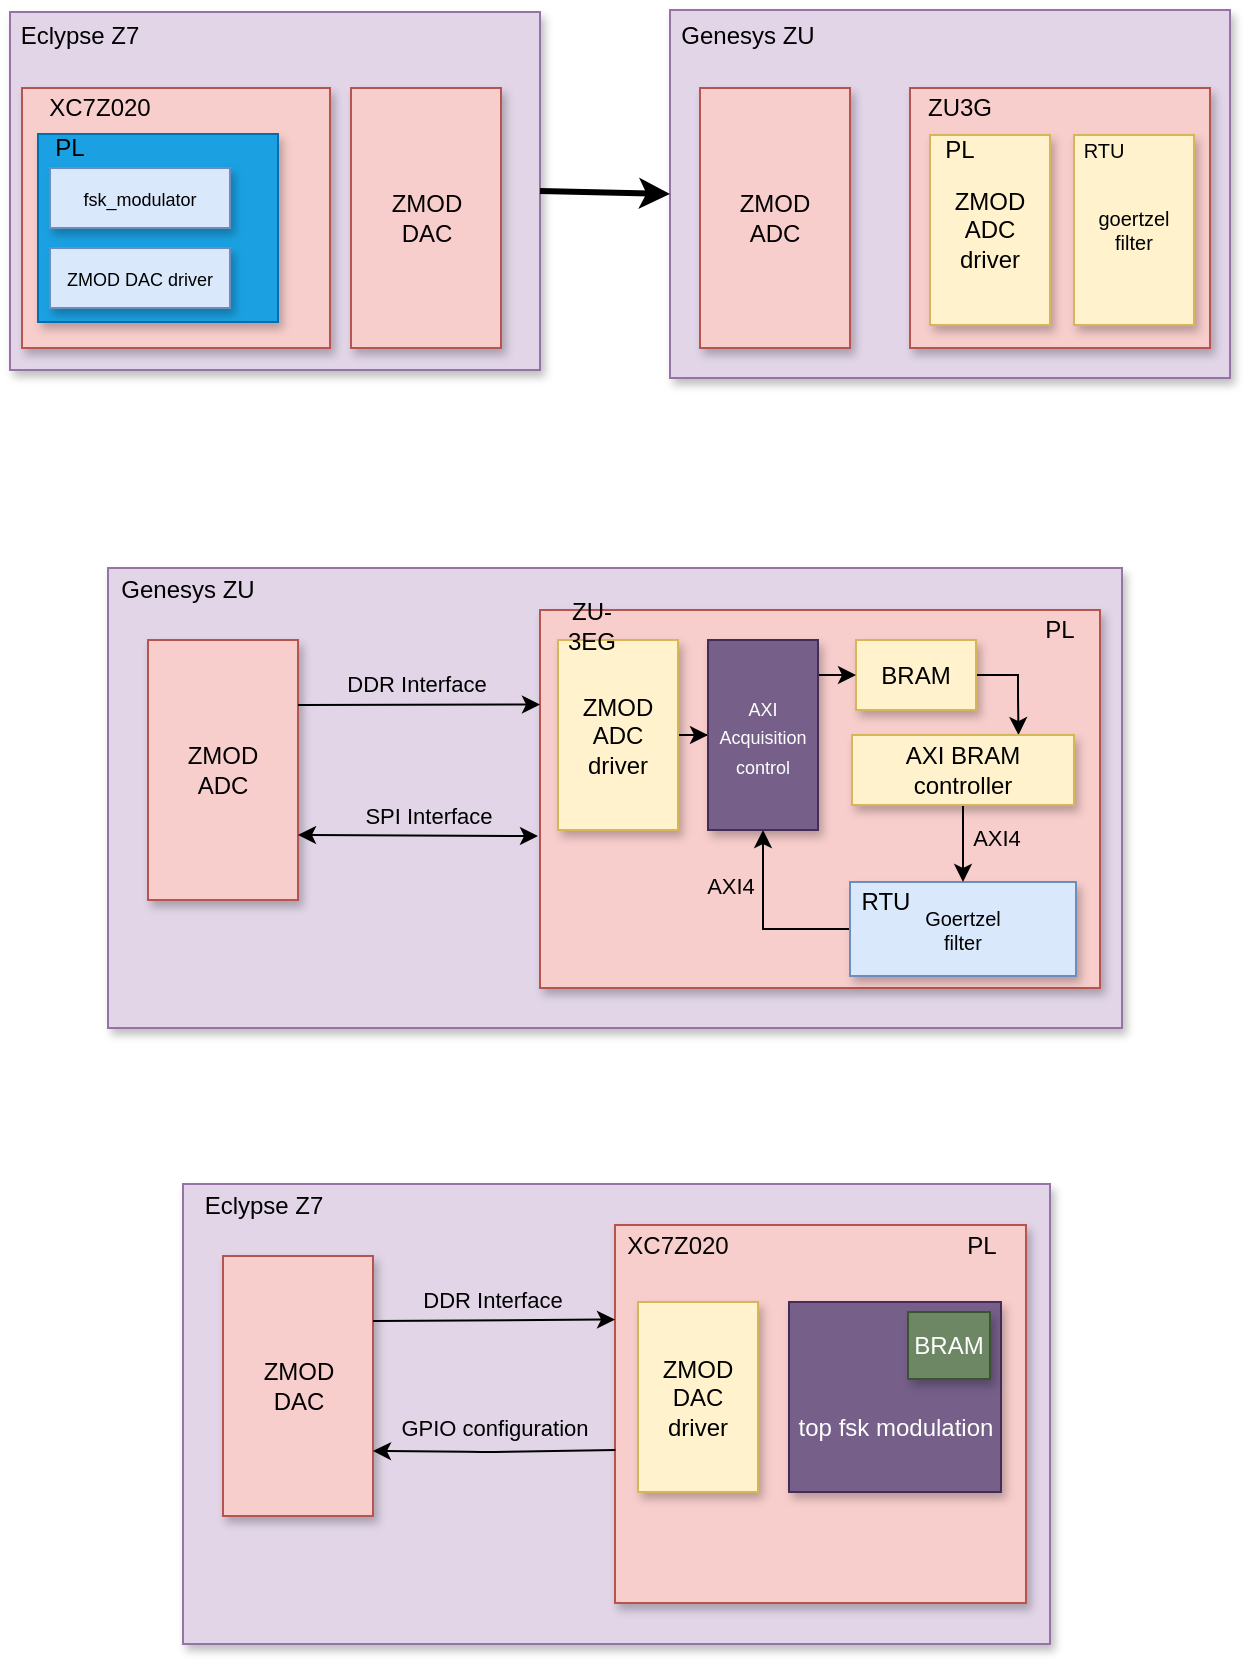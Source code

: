 <mxfile version="13.4.2" type="device" pages="3"><diagram id="63QbxNUTiryPb4PI8u6a" name="Global diagrams"><mxGraphModel dx="1594" dy="1020" grid="0" gridSize="10" guides="1" tooltips="1" connect="1" arrows="1" fold="1" page="1" pageScale="1" pageWidth="850" pageHeight="1100" math="1" shadow="0"><root><mxCell id="2JCsVyYQpiqNlakmEp4n-0"/><mxCell id="2JCsVyYQpiqNlakmEp4n-1" parent="2JCsVyYQpiqNlakmEp4n-0"/><mxCell id="dKB37e6Wyd-3lwwaPJiS-24" value="" style="rounded=0;whiteSpace=wrap;html=1;shadow=1;fillColor=#e1d5e7;strokeColor=#9673a6;" vertex="1" parent="2JCsVyYQpiqNlakmEp4n-1"><mxGeometry x="189" y="470" width="507" height="230" as="geometry"/></mxCell><mxCell id="tesV80GfU90eoSNVOTBJ-1" value="" style="rounded=0;whiteSpace=wrap;html=1;shadow=1;strokeColor=#9673a6;fillColor=#e1d5e7;" parent="2JCsVyYQpiqNlakmEp4n-1" vertex="1"><mxGeometry x="140" y="192" width="265" height="179" as="geometry"/></mxCell><mxCell id="tesV80GfU90eoSNVOTBJ-3" value="" style="rounded=0;whiteSpace=wrap;html=1;shadow=1;fillColor=#f8cecc;strokeColor=#b85450;" parent="2JCsVyYQpiqNlakmEp4n-1" vertex="1"><mxGeometry x="146" y="230" width="154" height="130" as="geometry"/></mxCell><mxCell id="HxnuY4eT2fNCqTnOqsUa-2" value="" style="rounded=0;whiteSpace=wrap;html=1;shadow=1;fillColor=#1ba1e2;strokeColor=#006EAF;fontColor=#ffffff;" parent="2JCsVyYQpiqNlakmEp4n-1" vertex="1"><mxGeometry x="154" y="253" width="120" height="94" as="geometry"/></mxCell><mxCell id="tesV80GfU90eoSNVOTBJ-4" value="Eclypse Z7" style="text;html=1;strokeColor=none;fillColor=none;align=center;verticalAlign=middle;whiteSpace=wrap;rounded=0;shadow=1;" parent="2JCsVyYQpiqNlakmEp4n-1" vertex="1"><mxGeometry x="140" y="194" width="70" height="20" as="geometry"/></mxCell><mxCell id="tesV80GfU90eoSNVOTBJ-5" value="XC7Z020" style="text;html=1;strokeColor=none;fillColor=none;align=center;verticalAlign=middle;whiteSpace=wrap;rounded=0;shadow=1;" parent="2JCsVyYQpiqNlakmEp4n-1" vertex="1"><mxGeometry x="150" y="230" width="70" height="20" as="geometry"/></mxCell><mxCell id="tesV80GfU90eoSNVOTBJ-6" value="&lt;font style=&quot;font-size: 9px&quot;&gt;fsk_modulator&lt;/font&gt;" style="rounded=0;whiteSpace=wrap;html=1;shadow=1;fillColor=#dae8fc;strokeColor=#6c8ebf;" parent="2JCsVyYQpiqNlakmEp4n-1" vertex="1"><mxGeometry x="160" y="270" width="90" height="30" as="geometry"/></mxCell><mxCell id="tesV80GfU90eoSNVOTBJ-8" value="&lt;font style=&quot;font-size: 9px&quot;&gt;ZMOD DAC driver&lt;/font&gt;" style="rounded=0;whiteSpace=wrap;html=1;shadow=1;fillColor=#dae8fc;strokeColor=#6c8ebf;" parent="2JCsVyYQpiqNlakmEp4n-1" vertex="1"><mxGeometry x="160" y="310" width="90" height="30" as="geometry"/></mxCell><mxCell id="tesV80GfU90eoSNVOTBJ-11" value="&lt;div&gt;ZMOD&lt;/div&gt;&lt;div&gt;DAC&lt;br&gt;&lt;/div&gt;" style="rounded=0;whiteSpace=wrap;html=1;shadow=1;fillColor=#f8cecc;strokeColor=#b85450;" parent="2JCsVyYQpiqNlakmEp4n-1" vertex="1"><mxGeometry x="310.5" y="230" width="75" height="130" as="geometry"/></mxCell><mxCell id="tesV80GfU90eoSNVOTBJ-12" value="" style="rounded=0;whiteSpace=wrap;html=1;shadow=1;fillColor=#e1d5e7;strokeColor=#9673a6;" parent="2JCsVyYQpiqNlakmEp4n-1" vertex="1"><mxGeometry x="470" y="191" width="280" height="184" as="geometry"/></mxCell><mxCell id="tesV80GfU90eoSNVOTBJ-13" value="" style="rounded=0;whiteSpace=wrap;html=1;shadow=1;fillColor=#f8cecc;strokeColor=#b85450;" parent="2JCsVyYQpiqNlakmEp4n-1" vertex="1"><mxGeometry x="590" y="230" width="150" height="130" as="geometry"/></mxCell><mxCell id="tesV80GfU90eoSNVOTBJ-14" value="Genesys ZU" style="text;html=1;strokeColor=none;fillColor=none;align=center;verticalAlign=middle;whiteSpace=wrap;rounded=0;shadow=1;" parent="2JCsVyYQpiqNlakmEp4n-1" vertex="1"><mxGeometry x="469" y="194" width="80" height="20" as="geometry"/></mxCell><mxCell id="tesV80GfU90eoSNVOTBJ-15" value="ZU3G" style="text;html=1;strokeColor=none;fillColor=none;align=center;verticalAlign=middle;whiteSpace=wrap;rounded=0;shadow=1;" parent="2JCsVyYQpiqNlakmEp4n-1" vertex="1"><mxGeometry x="590" y="230" width="50" height="20" as="geometry"/></mxCell><mxCell id="tesV80GfU90eoSNVOTBJ-18" value="&lt;div&gt;ZMOD&lt;/div&gt;&lt;div&gt;ADC&lt;br&gt;&lt;/div&gt;" style="rounded=0;whiteSpace=wrap;html=1;shadow=1;fillColor=#f8cecc;strokeColor=#b85450;" parent="2JCsVyYQpiqNlakmEp4n-1" vertex="1"><mxGeometry x="485" y="230" width="75" height="130" as="geometry"/></mxCell><mxCell id="tesV80GfU90eoSNVOTBJ-20" value="PL" style="text;html=1;strokeColor=none;fillColor=none;align=center;verticalAlign=middle;whiteSpace=wrap;rounded=0;shadow=1;" parent="2JCsVyYQpiqNlakmEp4n-1" vertex="1"><mxGeometry x="160" y="250" width="20" height="20" as="geometry"/></mxCell><mxCell id="tesV80GfU90eoSNVOTBJ-21" value="&lt;div style=&quot;font-size: 10px&quot;&gt;&lt;font style=&quot;font-size: 10px&quot;&gt;goertzel&lt;/font&gt;&lt;/div&gt;&lt;div style=&quot;font-size: 10px&quot;&gt;&lt;font style=&quot;font-size: 10px&quot;&gt;filter&lt;br&gt;&lt;/font&gt;&lt;/div&gt;" style="rounded=0;whiteSpace=wrap;html=1;shadow=1;fillColor=#fff2cc;strokeColor=#d6b656;" parent="2JCsVyYQpiqNlakmEp4n-1" vertex="1"><mxGeometry x="672" y="253.5" width="60" height="95" as="geometry"/></mxCell><mxCell id="tesV80GfU90eoSNVOTBJ-22" value="&lt;font style=&quot;font-size: 10px&quot;&gt;RTU&lt;/font&gt;" style="text;html=1;strokeColor=none;fillColor=none;align=center;verticalAlign=middle;whiteSpace=wrap;rounded=0;shadow=1;" parent="2JCsVyYQpiqNlakmEp4n-1" vertex="1"><mxGeometry x="672" y="253.5" width="30" height="15" as="geometry"/></mxCell><mxCell id="tesV80GfU90eoSNVOTBJ-23" value="&lt;div&gt;ZMOD&lt;/div&gt;&lt;div&gt;ADC&lt;/div&gt;&lt;div&gt;driver&lt;br&gt;&lt;/div&gt;" style="rounded=0;whiteSpace=wrap;html=1;shadow=1;fillColor=#fff2cc;strokeColor=#d6b656;glass=0;" parent="2JCsVyYQpiqNlakmEp4n-1" vertex="1"><mxGeometry x="600" y="253.5" width="60" height="95" as="geometry"/></mxCell><mxCell id="tesV80GfU90eoSNVOTBJ-24" value="PL" style="text;html=1;strokeColor=none;fillColor=none;align=center;verticalAlign=middle;whiteSpace=wrap;rounded=0;shadow=1;" parent="2JCsVyYQpiqNlakmEp4n-1" vertex="1"><mxGeometry x="600" y="253.5" width="30" height="15" as="geometry"/></mxCell><mxCell id="tesV80GfU90eoSNVOTBJ-26" value="" style="endArrow=classic;html=1;shadow=0;strokeWidth=3;exitX=1;exitY=0.5;exitDx=0;exitDy=0;entryX=0;entryY=0.5;entryDx=0;entryDy=0;" parent="2JCsVyYQpiqNlakmEp4n-1" edge="1" target="tesV80GfU90eoSNVOTBJ-12" source="tesV80GfU90eoSNVOTBJ-1"><mxGeometry width="50" height="50" relative="1" as="geometry"><mxPoint x="421" y="290" as="sourcePoint"/><mxPoint x="470" y="290" as="targetPoint"/></mxGeometry></mxCell><mxCell id="dKB37e6Wyd-3lwwaPJiS-0" value="&lt;div&gt;ZMOD&lt;/div&gt;&lt;div&gt;ADC&lt;br&gt;&lt;/div&gt;" style="rounded=0;whiteSpace=wrap;html=1;shadow=1;fillColor=#f8cecc;strokeColor=#b85450;" vertex="1" parent="2JCsVyYQpiqNlakmEp4n-1"><mxGeometry x="209" y="506" width="75" height="130" as="geometry"/></mxCell><mxCell id="dKB37e6Wyd-3lwwaPJiS-1" value="" style="rounded=0;whiteSpace=wrap;html=1;shadow=1;fillColor=#f8cecc;strokeColor=#b85450;" vertex="1" parent="2JCsVyYQpiqNlakmEp4n-1"><mxGeometry x="405" y="491" width="280" height="189" as="geometry"/></mxCell><mxCell id="dKB37e6Wyd-3lwwaPJiS-2" value="" style="endArrow=classic;html=1;exitX=1;exitY=0.25;exitDx=0;exitDy=0;entryX=0;entryY=0.25;entryDx=0;entryDy=0;" edge="1" parent="2JCsVyYQpiqNlakmEp4n-1" source="dKB37e6Wyd-3lwwaPJiS-0" target="dKB37e6Wyd-3lwwaPJiS-1"><mxGeometry width="50" height="50" relative="1" as="geometry"><mxPoint x="525" y="454" as="sourcePoint"/><mxPoint x="575" y="404" as="targetPoint"/></mxGeometry></mxCell><mxCell id="dKB37e6Wyd-3lwwaPJiS-3" value="DDR Interface" style="edgeLabel;html=1;align=center;verticalAlign=middle;resizable=0;points=[];labelBackgroundColor=none;" vertex="1" connectable="0" parent="dKB37e6Wyd-3lwwaPJiS-2"><mxGeometry x="0.126" relative="1" as="geometry"><mxPoint x="-9" y="-10.36" as="offset"/></mxGeometry></mxCell><mxCell id="dKB37e6Wyd-3lwwaPJiS-4" value="" style="endArrow=classic;startArrow=classic;html=1;exitX=1;exitY=0.75;exitDx=0;exitDy=0;" edge="1" parent="2JCsVyYQpiqNlakmEp4n-1" source="dKB37e6Wyd-3lwwaPJiS-0"><mxGeometry width="50" height="50" relative="1" as="geometry"><mxPoint x="446" y="514" as="sourcePoint"/><mxPoint x="404" y="604" as="targetPoint"/></mxGeometry></mxCell><mxCell id="dKB37e6Wyd-3lwwaPJiS-5" value="SPI Interface" style="edgeLabel;html=1;align=center;verticalAlign=middle;resizable=0;points=[];labelBackgroundColor=none;" vertex="1" connectable="0" parent="dKB37e6Wyd-3lwwaPJiS-4"><mxGeometry x="0.111" y="-2" relative="1" as="geometry"><mxPoint x="-1.66" y="-11.78" as="offset"/></mxGeometry></mxCell><mxCell id="dKB37e6Wyd-3lwwaPJiS-22" style="edgeStyle=orthogonalEdgeStyle;rounded=0;orthogonalLoop=1;jettySize=auto;html=1;" edge="1" parent="2JCsVyYQpiqNlakmEp4n-1" source="dKB37e6Wyd-3lwwaPJiS-6" target="dKB37e6Wyd-3lwwaPJiS-21"><mxGeometry relative="1" as="geometry"/></mxCell><mxCell id="dKB37e6Wyd-3lwwaPJiS-6" value="&lt;div&gt;ZMOD&lt;/div&gt;&lt;div&gt;ADC&lt;/div&gt;&lt;div&gt;driver&lt;br&gt;&lt;/div&gt;" style="rounded=0;whiteSpace=wrap;html=1;shadow=1;fillColor=#fff2cc;strokeColor=#d6b656;glass=0;" vertex="1" parent="2JCsVyYQpiqNlakmEp4n-1"><mxGeometry x="414" y="506" width="60" height="95" as="geometry"/></mxCell><mxCell id="dKB37e6Wyd-3lwwaPJiS-16" style="edgeStyle=orthogonalEdgeStyle;rounded=0;orthogonalLoop=1;jettySize=auto;html=1;entryX=0.75;entryY=0;entryDx=0;entryDy=0;" edge="1" parent="2JCsVyYQpiqNlakmEp4n-1" source="dKB37e6Wyd-3lwwaPJiS-7" target="dKB37e6Wyd-3lwwaPJiS-13"><mxGeometry relative="1" as="geometry"><Array as="points"><mxPoint x="644" y="524"/><mxPoint x="644" y="534"/></Array></mxGeometry></mxCell><mxCell id="dKB37e6Wyd-3lwwaPJiS-7" value="BRAM" style="rounded=0;whiteSpace=wrap;html=1;shadow=1;fillColor=#fff2cc;strokeColor=#d6b656;glass=0;" vertex="1" parent="2JCsVyYQpiqNlakmEp4n-1"><mxGeometry x="563" y="506" width="60" height="35" as="geometry"/></mxCell><mxCell id="dKB37e6Wyd-3lwwaPJiS-19" style="edgeStyle=orthogonalEdgeStyle;rounded=0;orthogonalLoop=1;jettySize=auto;html=1;entryX=0.5;entryY=1;entryDx=0;entryDy=0;" edge="1" parent="2JCsVyYQpiqNlakmEp4n-1" source="dKB37e6Wyd-3lwwaPJiS-9" target="dKB37e6Wyd-3lwwaPJiS-21"><mxGeometry relative="1" as="geometry"/></mxCell><mxCell id="dKB37e6Wyd-3lwwaPJiS-20" value="AXI4" style="edgeLabel;html=1;align=center;verticalAlign=middle;resizable=0;points=[];labelBackgroundColor=none;" vertex="1" connectable="0" parent="dKB37e6Wyd-3lwwaPJiS-19"><mxGeometry x="-0.266" y="-1" relative="1" as="geometry"><mxPoint x="-26.71" y="-20.52" as="offset"/></mxGeometry></mxCell><mxCell id="dKB37e6Wyd-3lwwaPJiS-9" value="&lt;div style=&quot;font-size: 10px&quot;&gt;&lt;font style=&quot;font-size: 10px&quot;&gt;Goertzel&lt;/font&gt;&lt;/div&gt;&lt;div style=&quot;font-size: 10px&quot;&gt;&lt;font style=&quot;font-size: 10px&quot;&gt;filter&lt;br&gt;&lt;/font&gt;&lt;/div&gt;" style="rounded=0;whiteSpace=wrap;html=1;shadow=1;fillColor=#dae8fc;strokeColor=#6c8ebf;" vertex="1" parent="2JCsVyYQpiqNlakmEp4n-1"><mxGeometry x="560" y="627" width="113" height="47" as="geometry"/></mxCell><mxCell id="dKB37e6Wyd-3lwwaPJiS-10" value="RTU" style="text;html=1;strokeColor=none;fillColor=none;align=center;verticalAlign=middle;whiteSpace=wrap;rounded=0;" vertex="1" parent="2JCsVyYQpiqNlakmEp4n-1"><mxGeometry x="558" y="627" width="40" height="20" as="geometry"/></mxCell><mxCell id="dKB37e6Wyd-3lwwaPJiS-11" value="PL" style="text;html=1;strokeColor=none;fillColor=none;align=center;verticalAlign=middle;whiteSpace=wrap;rounded=0;" vertex="1" parent="2JCsVyYQpiqNlakmEp4n-1"><mxGeometry x="645" y="491" width="40" height="20" as="geometry"/></mxCell><mxCell id="dKB37e6Wyd-3lwwaPJiS-17" style="edgeStyle=orthogonalEdgeStyle;rounded=0;orthogonalLoop=1;jettySize=auto;html=1;" edge="1" parent="2JCsVyYQpiqNlakmEp4n-1" source="dKB37e6Wyd-3lwwaPJiS-13" target="dKB37e6Wyd-3lwwaPJiS-9"><mxGeometry relative="1" as="geometry"/></mxCell><mxCell id="dKB37e6Wyd-3lwwaPJiS-18" value="AXI4" style="edgeLabel;html=1;align=center;verticalAlign=middle;resizable=0;points=[];labelBackgroundColor=none;" vertex="1" connectable="0" parent="dKB37e6Wyd-3lwwaPJiS-17"><mxGeometry x="0.036" y="-2" relative="1" as="geometry"><mxPoint x="18.5" y="-2" as="offset"/></mxGeometry></mxCell><mxCell id="dKB37e6Wyd-3lwwaPJiS-13" value="AXI BRAM controller" style="rounded=0;whiteSpace=wrap;html=1;shadow=1;fillColor=#fff2cc;strokeColor=#d6b656;glass=0;" vertex="1" parent="2JCsVyYQpiqNlakmEp4n-1"><mxGeometry x="561" y="553.5" width="111" height="35" as="geometry"/></mxCell><mxCell id="dKB37e6Wyd-3lwwaPJiS-23" style="edgeStyle=orthogonalEdgeStyle;rounded=0;orthogonalLoop=1;jettySize=auto;html=1;entryX=0;entryY=0.5;entryDx=0;entryDy=0;" edge="1" parent="2JCsVyYQpiqNlakmEp4n-1" source="dKB37e6Wyd-3lwwaPJiS-21" target="dKB37e6Wyd-3lwwaPJiS-7"><mxGeometry relative="1" as="geometry"><Array as="points"><mxPoint x="554" y="524"/></Array></mxGeometry></mxCell><mxCell id="dKB37e6Wyd-3lwwaPJiS-21" value="&lt;div&gt;&lt;font style=&quot;font-size: 9px&quot;&gt;AXI Acquisition control&lt;/font&gt;&lt;br&gt;&lt;/div&gt;" style="rounded=0;whiteSpace=wrap;html=1;shadow=1;glass=0;fillColor=#76608a;strokeColor=#432D57;fontColor=#ffffff;" vertex="1" parent="2JCsVyYQpiqNlakmEp4n-1"><mxGeometry x="489" y="506" width="55" height="95" as="geometry"/></mxCell><mxCell id="dKB37e6Wyd-3lwwaPJiS-25" value="Genesys ZU" style="text;html=1;strokeColor=none;fillColor=none;align=center;verticalAlign=middle;whiteSpace=wrap;rounded=0;shadow=1;" vertex="1" parent="2JCsVyYQpiqNlakmEp4n-1"><mxGeometry x="189" y="471" width="80" height="20" as="geometry"/></mxCell><mxCell id="dKB37e6Wyd-3lwwaPJiS-27" value="" style="rounded=0;whiteSpace=wrap;html=1;shadow=1;fillColor=#e1d5e7;strokeColor=#9673a6;" vertex="1" parent="2JCsVyYQpiqNlakmEp4n-1"><mxGeometry x="226.5" y="778" width="433.5" height="230" as="geometry"/></mxCell><mxCell id="dKB37e6Wyd-3lwwaPJiS-28" value="&lt;div&gt;ZMOD&lt;/div&gt;&lt;div&gt;DAC&lt;br&gt;&lt;/div&gt;" style="rounded=0;whiteSpace=wrap;html=1;shadow=1;fillColor=#f8cecc;strokeColor=#b85450;" vertex="1" parent="2JCsVyYQpiqNlakmEp4n-1"><mxGeometry x="246.5" y="814" width="75" height="130" as="geometry"/></mxCell><mxCell id="dKB37e6Wyd-3lwwaPJiS-29" value="" style="rounded=0;whiteSpace=wrap;html=1;shadow=1;fillColor=#f8cecc;strokeColor=#b85450;" vertex="1" parent="2JCsVyYQpiqNlakmEp4n-1"><mxGeometry x="442.5" y="798.5" width="205.5" height="189" as="geometry"/></mxCell><mxCell id="dKB37e6Wyd-3lwwaPJiS-30" value="" style="endArrow=classic;html=1;exitX=1;exitY=0.25;exitDx=0;exitDy=0;entryX=0;entryY=0.25;entryDx=0;entryDy=0;" edge="1" parent="2JCsVyYQpiqNlakmEp4n-1" source="dKB37e6Wyd-3lwwaPJiS-28" target="dKB37e6Wyd-3lwwaPJiS-29"><mxGeometry width="50" height="50" relative="1" as="geometry"><mxPoint x="562.5" y="762" as="sourcePoint"/><mxPoint x="612.5" y="712" as="targetPoint"/></mxGeometry></mxCell><mxCell id="dKB37e6Wyd-3lwwaPJiS-31" value="DDR Interface" style="edgeLabel;html=1;align=center;verticalAlign=middle;resizable=0;points=[];labelBackgroundColor=none;" vertex="1" connectable="0" parent="dKB37e6Wyd-3lwwaPJiS-30"><mxGeometry x="0.126" relative="1" as="geometry"><mxPoint x="-9" y="-10.36" as="offset"/></mxGeometry></mxCell><mxCell id="dKB37e6Wyd-3lwwaPJiS-35" value="&lt;div&gt;ZMOD&lt;/div&gt;&lt;div&gt;DAC&lt;/div&gt;&lt;div&gt;driver&lt;br&gt;&lt;/div&gt;" style="rounded=0;whiteSpace=wrap;html=1;shadow=1;fillColor=#fff2cc;strokeColor=#d6b656;glass=0;" vertex="1" parent="2JCsVyYQpiqNlakmEp4n-1"><mxGeometry x="454" y="837" width="60" height="95" as="geometry"/></mxCell><mxCell id="dKB37e6Wyd-3lwwaPJiS-42" value="PL" style="text;html=1;strokeColor=none;fillColor=none;align=center;verticalAlign=middle;whiteSpace=wrap;rounded=0;" vertex="1" parent="2JCsVyYQpiqNlakmEp4n-1"><mxGeometry x="606" y="799" width="40" height="20" as="geometry"/></mxCell><mxCell id="dKB37e6Wyd-3lwwaPJiS-48" value="Eclypse Z7" style="text;html=1;strokeColor=none;fillColor=none;align=center;verticalAlign=middle;whiteSpace=wrap;rounded=0;shadow=1;" vertex="1" parent="2JCsVyYQpiqNlakmEp4n-1"><mxGeometry x="226.5" y="779" width="80" height="20" as="geometry"/></mxCell><mxCell id="dKB37e6Wyd-3lwwaPJiS-49" value="" style="endArrow=classic;html=1;entryX=1;entryY=0.75;entryDx=0;entryDy=0;exitX=0.001;exitY=0.595;exitDx=0;exitDy=0;exitPerimeter=0;" edge="1" parent="2JCsVyYQpiqNlakmEp4n-1" source="dKB37e6Wyd-3lwwaPJiS-29" target="dKB37e6Wyd-3lwwaPJiS-28"><mxGeometry width="50" height="50" relative="1" as="geometry"><mxPoint x="391" y="911.5" as="sourcePoint"/><mxPoint x="441" y="861.5" as="targetPoint"/><Array as="points"><mxPoint x="379" y="912"/></Array></mxGeometry></mxCell><mxCell id="dKB37e6Wyd-3lwwaPJiS-50" value="GPIO configuration" style="edgeLabel;html=1;align=center;verticalAlign=middle;resizable=0;points=[];labelBackgroundColor=none;" vertex="1" connectable="0" parent="dKB37e6Wyd-3lwwaPJiS-49"><mxGeometry x="-0.09" y="2" relative="1" as="geometry"><mxPoint x="-5.6" y="-13.93" as="offset"/></mxGeometry></mxCell><mxCell id="dKB37e6Wyd-3lwwaPJiS-51" value="ZU-3EG" style="text;html=1;strokeColor=none;fillColor=none;align=center;verticalAlign=middle;whiteSpace=wrap;rounded=0;labelBackgroundColor=none;" vertex="1" parent="2JCsVyYQpiqNlakmEp4n-1"><mxGeometry x="411" y="489" width="40" height="20" as="geometry"/></mxCell><mxCell id="dKB37e6Wyd-3lwwaPJiS-52" value="XC7Z020" style="text;html=1;strokeColor=none;fillColor=none;align=center;verticalAlign=middle;whiteSpace=wrap;rounded=0;labelBackgroundColor=none;" vertex="1" parent="2JCsVyYQpiqNlakmEp4n-1"><mxGeometry x="454" y="799" width="40" height="20" as="geometry"/></mxCell><mxCell id="dKB37e6Wyd-3lwwaPJiS-53" value="&lt;div&gt;&lt;br&gt;&lt;/div&gt;&lt;div&gt;&lt;br&gt;&lt;/div&gt;&lt;div&gt;top fsk modulation&lt;br&gt;&lt;/div&gt;" style="rounded=0;whiteSpace=wrap;html=1;shadow=1;glass=0;fillColor=#76608a;strokeColor=#432D57;fontColor=#ffffff;" vertex="1" parent="2JCsVyYQpiqNlakmEp4n-1"><mxGeometry x="529.5" y="837" width="106" height="95" as="geometry"/></mxCell><mxCell id="dKB37e6Wyd-3lwwaPJiS-37" value="BRAM" style="rounded=0;whiteSpace=wrap;html=1;shadow=1;fillColor=#6d8764;strokeColor=#3A5431;glass=0;fontColor=#ffffff;" vertex="1" parent="2JCsVyYQpiqNlakmEp4n-1"><mxGeometry x="589" y="842" width="41" height="33.5" as="geometry"/></mxCell></root></mxGraphModel></diagram><diagram id="iCOb3V5kVZdVtY59NEf9" name="supply syzygy"><mxGraphModel dx="1355" dy="867" grid="0" gridSize="10" guides="0" tooltips="1" connect="1" arrows="1" fold="1" page="1" pageScale="1" pageWidth="850" pageHeight="1100" math="0" shadow="0"><root><mxCell id="0"/><mxCell id="1" parent="0"/><mxCell id="bXQXztkerSMc3s0Tlyp8-2" value="" style="endArrow=none;html=1;" parent="1" edge="1"><mxGeometry width="50" height="50" relative="1" as="geometry"><mxPoint x="287" y="298" as="sourcePoint"/><mxPoint x="287" y="18" as="targetPoint"/></mxGeometry></mxCell><mxCell id="bXQXztkerSMc3s0Tlyp8-3" value="" style="endArrow=none;html=1;shadow=0;" parent="1" edge="1"><mxGeometry width="50" height="50" relative="1" as="geometry"><mxPoint x="287" y="298" as="sourcePoint"/><mxPoint x="677" y="298" as="targetPoint"/></mxGeometry></mxCell><mxCell id="bXQXztkerSMc3s0Tlyp8-4" value="time" style="text;html=1;strokeColor=none;fillColor=none;align=center;verticalAlign=middle;whiteSpace=wrap;rounded=0;" parent="1" vertex="1"><mxGeometry x="637" y="298" width="40" height="20" as="geometry"/></mxCell><mxCell id="bXQXztkerSMc3s0Tlyp8-6" value="" style="endArrow=none;html=1;strokeWidth=3;" parent="1" edge="1"><mxGeometry width="50" height="50" relative="1" as="geometry"><mxPoint x="647" y="58" as="sourcePoint"/><mxPoint x="367" y="58" as="targetPoint"/></mxGeometry></mxCell><mxCell id="bXQXztkerSMc3s0Tlyp8-7" value="" style="endArrow=none;html=1;strokeWidth=3;" parent="1" edge="1"><mxGeometry width="50" height="50" relative="1" as="geometry"><mxPoint x="387" y="58" as="sourcePoint"/><mxPoint x="367" y="98" as="targetPoint"/></mxGeometry></mxCell><mxCell id="bXQXztkerSMc3s0Tlyp8-8" value="" style="endArrow=none;html=1;strokeWidth=3;" parent="1" edge="1"><mxGeometry width="50" height="50" relative="1" as="geometry"><mxPoint x="287" y="58" as="sourcePoint"/><mxPoint x="367" y="58" as="targetPoint"/></mxGeometry></mxCell><mxCell id="bXQXztkerSMc3s0Tlyp8-9" value="" style="endArrow=none;html=1;strokeWidth=3;" parent="1" edge="1"><mxGeometry width="50" height="50" relative="1" as="geometry"><mxPoint x="287" y="98" as="sourcePoint"/><mxPoint x="367" y="98" as="targetPoint"/></mxGeometry></mxCell><mxCell id="bXQXztkerSMc3s0Tlyp8-10" value="" style="endArrow=none;html=1;strokeWidth=3;" parent="1" edge="1"><mxGeometry width="50" height="50" relative="1" as="geometry"><mxPoint x="647" y="138" as="sourcePoint"/><mxPoint x="367" y="138" as="targetPoint"/></mxGeometry></mxCell><mxCell id="bXQXztkerSMc3s0Tlyp8-11" value="" style="endArrow=none;html=1;strokeWidth=3;" parent="1" edge="1"><mxGeometry width="50" height="50" relative="1" as="geometry"><mxPoint x="387" y="138" as="sourcePoint"/><mxPoint x="367" y="178" as="targetPoint"/></mxGeometry></mxCell><mxCell id="bXQXztkerSMc3s0Tlyp8-12" value="" style="endArrow=none;html=1;strokeWidth=3;" parent="1" edge="1"><mxGeometry width="50" height="50" relative="1" as="geometry"><mxPoint x="287" y="138" as="sourcePoint"/><mxPoint x="367" y="138" as="targetPoint"/></mxGeometry></mxCell><mxCell id="bXQXztkerSMc3s0Tlyp8-13" value="" style="endArrow=none;html=1;strokeWidth=3;" parent="1" edge="1"><mxGeometry width="50" height="50" relative="1" as="geometry"><mxPoint x="287" y="178" as="sourcePoint"/><mxPoint x="367" y="178" as="targetPoint"/><Array as="points"><mxPoint x="327" y="178"/></Array></mxGeometry></mxCell><mxCell id="bXQXztkerSMc3s0Tlyp8-14" value="" style="endArrow=none;html=1;strokeWidth=3;strokeColor=#FF3333;" parent="1" edge="1"><mxGeometry width="50" height="50" relative="1" as="geometry"><mxPoint x="467" y="258" as="sourcePoint"/><mxPoint x="447" y="218" as="targetPoint"/></mxGeometry></mxCell><mxCell id="bXQXztkerSMc3s0Tlyp8-16" value="" style="endArrow=none;html=1;strokeWidth=3;strokeColor=#FF3333;" parent="1" edge="1"><mxGeometry width="50" height="50" relative="1" as="geometry"><mxPoint x="287" y="218" as="sourcePoint"/><mxPoint x="447" y="218" as="targetPoint"/></mxGeometry></mxCell><mxCell id="bXQXztkerSMc3s0Tlyp8-18" value="VADJ_LEVEL0" style="text;html=1;strokeColor=none;fillColor=none;align=center;verticalAlign=middle;whiteSpace=wrap;rounded=0;" parent="1" vertex="1"><mxGeometry x="217" y="68" width="40" height="20" as="geometry"/></mxCell><mxCell id="bXQXztkerSMc3s0Tlyp8-19" value="VADJ_LEVEL1" style="text;html=1;strokeColor=none;fillColor=none;align=center;verticalAlign=middle;whiteSpace=wrap;rounded=0;" parent="1" vertex="1"><mxGeometry x="217" y="148" width="40" height="20" as="geometry"/></mxCell><mxCell id="bXQXztkerSMc3s0Tlyp8-20" value="VADJ_AUTO" style="text;html=1;strokeColor=none;fillColor=none;align=center;verticalAlign=middle;whiteSpace=wrap;rounded=0;" parent="1" vertex="1"><mxGeometry x="217" y="228" width="40" height="20" as="geometry"/></mxCell><mxCell id="bXQXztkerSMc3s0Tlyp8-21" value="" style="endArrow=none;html=1;strokeWidth=3;strokeColor=#FF3333;" parent="1" edge="1"><mxGeometry width="50" height="50" relative="1" as="geometry"><mxPoint x="467" y="258" as="sourcePoint"/><mxPoint x="647" y="258" as="targetPoint"/></mxGeometry></mxCell><mxCell id="bXQXztkerSMc3s0Tlyp8-22" value="" style="endArrow=classic;startArrow=classic;html=1;shadow=0;" parent="1" edge="1"><mxGeometry width="50" height="50" relative="1" as="geometry"><mxPoint x="387" y="308" as="sourcePoint"/><mxPoint x="447" y="308" as="targetPoint"/></mxGeometry></mxCell><mxCell id="bXQXztkerSMc3s0Tlyp8-23" value="2.6ms" style="text;html=1;strokeColor=none;fillColor=none;align=center;verticalAlign=middle;whiteSpace=wrap;rounded=0;" parent="1" vertex="1"><mxGeometry x="397" y="318" width="40" height="20" as="geometry"/></mxCell><mxCell id="GZnJhw_fM1yUVdfLUf0--1" value="" style="endArrow=none;html=1;" parent="1" edge="1"><mxGeometry width="50" height="50" relative="1" as="geometry"><mxPoint x="204" y="934" as="sourcePoint"/><mxPoint x="204" y="590" as="targetPoint"/></mxGeometry></mxCell><mxCell id="GZnJhw_fM1yUVdfLUf0--2" value="" style="endArrow=none;html=1;" parent="1" edge="1"><mxGeometry width="50" height="50" relative="1" as="geometry"><mxPoint x="204" y="934" as="sourcePoint"/><mxPoint x="648" y="934" as="targetPoint"/></mxGeometry></mxCell><mxCell id="GZnJhw_fM1yUVdfLUf0--3" value="" style="endArrow=none;html=1;" parent="1" edge="1"><mxGeometry width="50" height="50" relative="1" as="geometry"><mxPoint x="208" y="925" as="sourcePoint"/><mxPoint x="217" y="925" as="targetPoint"/></mxGeometry></mxCell><mxCell id="GZnJhw_fM1yUVdfLUf0--4" value="" style="endArrow=none;html=1;" parent="1" edge="1"><mxGeometry width="50" height="50" relative="1" as="geometry"><mxPoint x="208" y="934" as="sourcePoint"/><mxPoint x="208" y="925" as="targetPoint"/><Array as="points"><mxPoint x="208" y="934"/></Array></mxGeometry></mxCell><mxCell id="GZnJhw_fM1yUVdfLUf0--5" value="" style="endArrow=none;html=1;" parent="1" edge="1"><mxGeometry width="50" height="50" relative="1" as="geometry"><mxPoint x="217" y="916" as="sourcePoint"/><mxPoint x="226" y="916" as="targetPoint"/></mxGeometry></mxCell><mxCell id="GZnJhw_fM1yUVdfLUf0--6" value="" style="endArrow=none;html=1;" parent="1" edge="1"><mxGeometry width="50" height="50" relative="1" as="geometry"><mxPoint x="217" y="925" as="sourcePoint"/><mxPoint x="217" y="916" as="targetPoint"/><Array as="points"><mxPoint x="217" y="925"/></Array></mxGeometry></mxCell><mxCell id="GZnJhw_fM1yUVdfLUf0--7" value="" style="endArrow=none;html=1;" parent="1" edge="1"><mxGeometry width="50" height="50" relative="1" as="geometry"><mxPoint x="226" y="907" as="sourcePoint"/><mxPoint x="235" y="907" as="targetPoint"/></mxGeometry></mxCell><mxCell id="GZnJhw_fM1yUVdfLUf0--8" value="" style="endArrow=none;html=1;" parent="1" edge="1"><mxGeometry width="50" height="50" relative="1" as="geometry"><mxPoint x="226" y="916" as="sourcePoint"/><mxPoint x="226" y="907" as="targetPoint"/><Array as="points"><mxPoint x="226" y="916"/></Array></mxGeometry></mxCell><mxCell id="GZnJhw_fM1yUVdfLUf0--9" value="" style="endArrow=none;html=1;" parent="1" edge="1"><mxGeometry width="50" height="50" relative="1" as="geometry"><mxPoint x="235" y="898" as="sourcePoint"/><mxPoint x="244" y="898" as="targetPoint"/></mxGeometry></mxCell><mxCell id="GZnJhw_fM1yUVdfLUf0--10" value="" style="endArrow=none;html=1;" parent="1" edge="1"><mxGeometry width="50" height="50" relative="1" as="geometry"><mxPoint x="235" y="907.0" as="sourcePoint"/><mxPoint x="235" y="898" as="targetPoint"/><Array as="points"><mxPoint x="235" y="907"/></Array></mxGeometry></mxCell><mxCell id="GZnJhw_fM1yUVdfLUf0--19" value="" style="endArrow=none;html=1;" parent="1" edge="1"><mxGeometry width="50" height="50" relative="1" as="geometry"><mxPoint x="244" y="889" as="sourcePoint"/><mxPoint x="253" y="889" as="targetPoint"/></mxGeometry></mxCell><mxCell id="GZnJhw_fM1yUVdfLUf0--20" value="" style="endArrow=none;html=1;" parent="1" edge="1"><mxGeometry width="50" height="50" relative="1" as="geometry"><mxPoint x="244" y="898" as="sourcePoint"/><mxPoint x="244" y="889" as="targetPoint"/><Array as="points"><mxPoint x="244" y="898"/></Array></mxGeometry></mxCell><mxCell id="GZnJhw_fM1yUVdfLUf0--21" value="" style="endArrow=none;html=1;" parent="1" edge="1"><mxGeometry width="50" height="50" relative="1" as="geometry"><mxPoint x="253" y="880" as="sourcePoint"/><mxPoint x="262" y="880" as="targetPoint"/></mxGeometry></mxCell><mxCell id="GZnJhw_fM1yUVdfLUf0--22" value="" style="endArrow=none;html=1;" parent="1" edge="1"><mxGeometry width="50" height="50" relative="1" as="geometry"><mxPoint x="253" y="889" as="sourcePoint"/><mxPoint x="253" y="880" as="targetPoint"/><Array as="points"><mxPoint x="253" y="889"/></Array></mxGeometry></mxCell><mxCell id="GZnJhw_fM1yUVdfLUf0--23" value="" style="endArrow=none;html=1;" parent="1" edge="1"><mxGeometry width="50" height="50" relative="1" as="geometry"><mxPoint x="262" y="871" as="sourcePoint"/><mxPoint x="271" y="871" as="targetPoint"/></mxGeometry></mxCell><mxCell id="GZnJhw_fM1yUVdfLUf0--24" value="" style="endArrow=none;html=1;" parent="1" edge="1"><mxGeometry width="50" height="50" relative="1" as="geometry"><mxPoint x="262" y="880" as="sourcePoint"/><mxPoint x="262" y="871" as="targetPoint"/><Array as="points"><mxPoint x="262" y="880"/></Array></mxGeometry></mxCell><mxCell id="GZnJhw_fM1yUVdfLUf0--25" value="" style="endArrow=none;html=1;" parent="1" edge="1"><mxGeometry width="50" height="50" relative="1" as="geometry"><mxPoint x="271" y="862" as="sourcePoint"/><mxPoint x="280" y="862" as="targetPoint"/></mxGeometry></mxCell><mxCell id="GZnJhw_fM1yUVdfLUf0--26" value="" style="endArrow=none;html=1;" parent="1" edge="1"><mxGeometry width="50" height="50" relative="1" as="geometry"><mxPoint x="271" y="871.0" as="sourcePoint"/><mxPoint x="271" y="862" as="targetPoint"/><Array as="points"><mxPoint x="271" y="871"/></Array></mxGeometry></mxCell><mxCell id="GZnJhw_fM1yUVdfLUf0--27" value="" style="endArrow=none;html=1;" parent="1" edge="1"><mxGeometry width="50" height="50" relative="1" as="geometry"><mxPoint x="280" y="853" as="sourcePoint"/><mxPoint x="289" y="853" as="targetPoint"/></mxGeometry></mxCell><mxCell id="GZnJhw_fM1yUVdfLUf0--28" value="" style="endArrow=none;html=1;" parent="1" edge="1"><mxGeometry width="50" height="50" relative="1" as="geometry"><mxPoint x="280" y="862" as="sourcePoint"/><mxPoint x="280" y="853" as="targetPoint"/><Array as="points"><mxPoint x="280" y="862"/></Array></mxGeometry></mxCell><mxCell id="GZnJhw_fM1yUVdfLUf0--29" value="" style="endArrow=none;html=1;" parent="1" edge="1"><mxGeometry width="50" height="50" relative="1" as="geometry"><mxPoint x="289" y="844" as="sourcePoint"/><mxPoint x="298" y="844" as="targetPoint"/></mxGeometry></mxCell><mxCell id="GZnJhw_fM1yUVdfLUf0--30" value="" style="endArrow=none;html=1;" parent="1" edge="1"><mxGeometry width="50" height="50" relative="1" as="geometry"><mxPoint x="289" y="853.0" as="sourcePoint"/><mxPoint x="289" y="844" as="targetPoint"/><Array as="points"><mxPoint x="289" y="853"/></Array></mxGeometry></mxCell><mxCell id="GZnJhw_fM1yUVdfLUf0--31" value="" style="endArrow=none;html=1;" parent="1" edge="1"><mxGeometry width="50" height="50" relative="1" as="geometry"><mxPoint x="298" y="835" as="sourcePoint"/><mxPoint x="307" y="835" as="targetPoint"/></mxGeometry></mxCell><mxCell id="GZnJhw_fM1yUVdfLUf0--32" value="" style="endArrow=none;html=1;" parent="1" edge="1"><mxGeometry width="50" height="50" relative="1" as="geometry"><mxPoint x="298" y="844.0" as="sourcePoint"/><mxPoint x="298" y="835" as="targetPoint"/><Array as="points"><mxPoint x="298" y="844"/></Array></mxGeometry></mxCell><mxCell id="GZnJhw_fM1yUVdfLUf0--33" value="" style="endArrow=none;html=1;" parent="1" edge="1"><mxGeometry width="50" height="50" relative="1" as="geometry"><mxPoint x="307" y="826" as="sourcePoint"/><mxPoint x="316" y="826" as="targetPoint"/></mxGeometry></mxCell><mxCell id="GZnJhw_fM1yUVdfLUf0--34" value="" style="endArrow=none;html=1;" parent="1" edge="1"><mxGeometry width="50" height="50" relative="1" as="geometry"><mxPoint x="307" y="835.0" as="sourcePoint"/><mxPoint x="307" y="826" as="targetPoint"/><Array as="points"><mxPoint x="307" y="835"/></Array></mxGeometry></mxCell><mxCell id="GZnJhw_fM1yUVdfLUf0--35" value="" style="endArrow=none;html=1;" parent="1" edge="1"><mxGeometry width="50" height="50" relative="1" as="geometry"><mxPoint x="316" y="817" as="sourcePoint"/><mxPoint x="325" y="817" as="targetPoint"/></mxGeometry></mxCell><mxCell id="GZnJhw_fM1yUVdfLUf0--36" value="" style="endArrow=none;html=1;" parent="1" edge="1"><mxGeometry width="50" height="50" relative="1" as="geometry"><mxPoint x="316" y="826" as="sourcePoint"/><mxPoint x="316" y="817" as="targetPoint"/><Array as="points"><mxPoint x="316" y="826"/></Array></mxGeometry></mxCell><mxCell id="GZnJhw_fM1yUVdfLUf0--37" value="" style="endArrow=none;html=1;" parent="1" edge="1"><mxGeometry width="50" height="50" relative="1" as="geometry"><mxPoint x="325" y="808" as="sourcePoint"/><mxPoint x="334" y="808" as="targetPoint"/></mxGeometry></mxCell><mxCell id="GZnJhw_fM1yUVdfLUf0--38" value="" style="endArrow=none;html=1;" parent="1" edge="1"><mxGeometry width="50" height="50" relative="1" as="geometry"><mxPoint x="325" y="817.0" as="sourcePoint"/><mxPoint x="325" y="808" as="targetPoint"/><Array as="points"><mxPoint x="325" y="817"/></Array></mxGeometry></mxCell><mxCell id="GZnJhw_fM1yUVdfLUf0--39" value="" style="endArrow=none;html=1;" parent="1" edge="1"><mxGeometry width="50" height="50" relative="1" as="geometry"><mxPoint x="334" y="799" as="sourcePoint"/><mxPoint x="343" y="799" as="targetPoint"/></mxGeometry></mxCell><mxCell id="GZnJhw_fM1yUVdfLUf0--40" value="" style="endArrow=none;html=1;" parent="1" edge="1"><mxGeometry width="50" height="50" relative="1" as="geometry"><mxPoint x="334" y="808.0" as="sourcePoint"/><mxPoint x="334" y="799" as="targetPoint"/><Array as="points"><mxPoint x="334" y="808"/></Array></mxGeometry></mxCell><mxCell id="GZnJhw_fM1yUVdfLUf0--41" value="" style="endArrow=none;html=1;" parent="1" edge="1"><mxGeometry width="50" height="50" relative="1" as="geometry"><mxPoint x="343" y="790" as="sourcePoint"/><mxPoint x="352" y="790" as="targetPoint"/></mxGeometry></mxCell><mxCell id="GZnJhw_fM1yUVdfLUf0--42" value="" style="endArrow=none;html=1;" parent="1" edge="1"><mxGeometry width="50" height="50" relative="1" as="geometry"><mxPoint x="343" y="799.0" as="sourcePoint"/><mxPoint x="343" y="790" as="targetPoint"/><Array as="points"><mxPoint x="343" y="799"/></Array></mxGeometry></mxCell><mxCell id="GZnJhw_fM1yUVdfLUf0--43" value="" style="endArrow=none;html=1;" parent="1" edge="1"><mxGeometry width="50" height="50" relative="1" as="geometry"><mxPoint x="352" y="935" as="sourcePoint"/><mxPoint x="352" y="790" as="targetPoint"/></mxGeometry></mxCell><mxCell id="GZnJhw_fM1yUVdfLUf0--44" value="" style="endArrow=none;html=1;" parent="1" edge="1"><mxGeometry width="50" height="50" relative="1" as="geometry"><mxPoint x="361" y="925" as="sourcePoint"/><mxPoint x="370" y="925" as="targetPoint"/></mxGeometry></mxCell><mxCell id="GZnJhw_fM1yUVdfLUf0--45" value="" style="endArrow=none;html=1;" parent="1" edge="1"><mxGeometry width="50" height="50" relative="1" as="geometry"><mxPoint x="361" y="934" as="sourcePoint"/><mxPoint x="361" y="925" as="targetPoint"/><Array as="points"><mxPoint x="361" y="934"/></Array></mxGeometry></mxCell><mxCell id="GZnJhw_fM1yUVdfLUf0--46" value="" style="endArrow=none;html=1;" parent="1" edge="1"><mxGeometry width="50" height="50" relative="1" as="geometry"><mxPoint x="370" y="916" as="sourcePoint"/><mxPoint x="379" y="916" as="targetPoint"/></mxGeometry></mxCell><mxCell id="GZnJhw_fM1yUVdfLUf0--47" value="" style="endArrow=none;html=1;" parent="1" edge="1"><mxGeometry width="50" height="50" relative="1" as="geometry"><mxPoint x="370" y="925" as="sourcePoint"/><mxPoint x="370" y="916" as="targetPoint"/><Array as="points"><mxPoint x="370" y="925"/></Array></mxGeometry></mxCell><mxCell id="GZnJhw_fM1yUVdfLUf0--48" value="" style="endArrow=none;html=1;" parent="1" edge="1"><mxGeometry width="50" height="50" relative="1" as="geometry"><mxPoint x="379" y="907" as="sourcePoint"/><mxPoint x="388" y="907" as="targetPoint"/></mxGeometry></mxCell><mxCell id="GZnJhw_fM1yUVdfLUf0--49" value="" style="endArrow=none;html=1;" parent="1" edge="1"><mxGeometry width="50" height="50" relative="1" as="geometry"><mxPoint x="379" y="916" as="sourcePoint"/><mxPoint x="379" y="907" as="targetPoint"/><Array as="points"><mxPoint x="379" y="916"/></Array></mxGeometry></mxCell><mxCell id="GZnJhw_fM1yUVdfLUf0--50" value="" style="endArrow=none;html=1;" parent="1" edge="1"><mxGeometry width="50" height="50" relative="1" as="geometry"><mxPoint x="388" y="898" as="sourcePoint"/><mxPoint x="397" y="898" as="targetPoint"/></mxGeometry></mxCell><mxCell id="GZnJhw_fM1yUVdfLUf0--51" value="" style="endArrow=none;html=1;" parent="1" edge="1"><mxGeometry width="50" height="50" relative="1" as="geometry"><mxPoint x="388" y="907.0" as="sourcePoint"/><mxPoint x="388" y="898" as="targetPoint"/><Array as="points"><mxPoint x="388" y="907"/></Array></mxGeometry></mxCell><mxCell id="GZnJhw_fM1yUVdfLUf0--52" value="" style="endArrow=none;html=1;" parent="1" edge="1"><mxGeometry width="50" height="50" relative="1" as="geometry"><mxPoint x="397" y="889" as="sourcePoint"/><mxPoint x="406" y="889" as="targetPoint"/></mxGeometry></mxCell><mxCell id="GZnJhw_fM1yUVdfLUf0--53" value="" style="endArrow=none;html=1;" parent="1" edge="1"><mxGeometry width="50" height="50" relative="1" as="geometry"><mxPoint x="397" y="898" as="sourcePoint"/><mxPoint x="397" y="889" as="targetPoint"/><Array as="points"><mxPoint x="397" y="898"/></Array></mxGeometry></mxCell><mxCell id="GZnJhw_fM1yUVdfLUf0--54" value="" style="endArrow=none;html=1;" parent="1" edge="1"><mxGeometry width="50" height="50" relative="1" as="geometry"><mxPoint x="406" y="880" as="sourcePoint"/><mxPoint x="415" y="880" as="targetPoint"/></mxGeometry></mxCell><mxCell id="GZnJhw_fM1yUVdfLUf0--55" value="" style="endArrow=none;html=1;" parent="1" edge="1"><mxGeometry width="50" height="50" relative="1" as="geometry"><mxPoint x="406" y="889" as="sourcePoint"/><mxPoint x="406" y="880" as="targetPoint"/><Array as="points"><mxPoint x="406" y="889"/></Array></mxGeometry></mxCell><mxCell id="GZnJhw_fM1yUVdfLUf0--56" value="" style="endArrow=none;html=1;" parent="1" edge="1"><mxGeometry width="50" height="50" relative="1" as="geometry"><mxPoint x="415" y="871" as="sourcePoint"/><mxPoint x="424" y="871" as="targetPoint"/></mxGeometry></mxCell><mxCell id="GZnJhw_fM1yUVdfLUf0--57" value="" style="endArrow=none;html=1;" parent="1" edge="1"><mxGeometry width="50" height="50" relative="1" as="geometry"><mxPoint x="415" y="880" as="sourcePoint"/><mxPoint x="415" y="871" as="targetPoint"/><Array as="points"><mxPoint x="415" y="880"/></Array></mxGeometry></mxCell><mxCell id="GZnJhw_fM1yUVdfLUf0--58" value="" style="endArrow=none;html=1;" parent="1" edge="1"><mxGeometry width="50" height="50" relative="1" as="geometry"><mxPoint x="424" y="862" as="sourcePoint"/><mxPoint x="433" y="862" as="targetPoint"/></mxGeometry></mxCell><mxCell id="GZnJhw_fM1yUVdfLUf0--59" value="" style="endArrow=none;html=1;" parent="1" edge="1"><mxGeometry width="50" height="50" relative="1" as="geometry"><mxPoint x="424" y="871.0" as="sourcePoint"/><mxPoint x="424" y="862" as="targetPoint"/><Array as="points"><mxPoint x="424" y="871"/></Array></mxGeometry></mxCell><mxCell id="GZnJhw_fM1yUVdfLUf0--60" value="" style="endArrow=none;html=1;" parent="1" edge="1"><mxGeometry width="50" height="50" relative="1" as="geometry"><mxPoint x="433" y="853" as="sourcePoint"/><mxPoint x="442" y="853" as="targetPoint"/></mxGeometry></mxCell><mxCell id="GZnJhw_fM1yUVdfLUf0--61" value="" style="endArrow=none;html=1;" parent="1" edge="1"><mxGeometry width="50" height="50" relative="1" as="geometry"><mxPoint x="433" y="862" as="sourcePoint"/><mxPoint x="433" y="853" as="targetPoint"/><Array as="points"><mxPoint x="433" y="862"/></Array></mxGeometry></mxCell><mxCell id="GZnJhw_fM1yUVdfLUf0--62" value="" style="endArrow=none;html=1;" parent="1" edge="1"><mxGeometry width="50" height="50" relative="1" as="geometry"><mxPoint x="442" y="844" as="sourcePoint"/><mxPoint x="451" y="844" as="targetPoint"/></mxGeometry></mxCell><mxCell id="GZnJhw_fM1yUVdfLUf0--63" value="" style="endArrow=none;html=1;" parent="1" edge="1"><mxGeometry width="50" height="50" relative="1" as="geometry"><mxPoint x="442" y="853.0" as="sourcePoint"/><mxPoint x="442" y="844" as="targetPoint"/><Array as="points"><mxPoint x="442" y="853"/></Array></mxGeometry></mxCell><mxCell id="GZnJhw_fM1yUVdfLUf0--64" value="" style="endArrow=none;html=1;" parent="1" edge="1"><mxGeometry width="50" height="50" relative="1" as="geometry"><mxPoint x="451" y="835" as="sourcePoint"/><mxPoint x="460" y="835" as="targetPoint"/></mxGeometry></mxCell><mxCell id="GZnJhw_fM1yUVdfLUf0--65" value="" style="endArrow=none;html=1;" parent="1" edge="1"><mxGeometry width="50" height="50" relative="1" as="geometry"><mxPoint x="451" y="844.0" as="sourcePoint"/><mxPoint x="451" y="835" as="targetPoint"/><Array as="points"><mxPoint x="451" y="844"/></Array></mxGeometry></mxCell><mxCell id="GZnJhw_fM1yUVdfLUf0--66" value="" style="endArrow=none;html=1;" parent="1" edge="1"><mxGeometry width="50" height="50" relative="1" as="geometry"><mxPoint x="460" y="826" as="sourcePoint"/><mxPoint x="469" y="826" as="targetPoint"/></mxGeometry></mxCell><mxCell id="GZnJhw_fM1yUVdfLUf0--67" value="" style="endArrow=none;html=1;" parent="1" edge="1"><mxGeometry width="50" height="50" relative="1" as="geometry"><mxPoint x="460" y="835.0" as="sourcePoint"/><mxPoint x="460" y="826" as="targetPoint"/><Array as="points"><mxPoint x="460" y="835"/></Array></mxGeometry></mxCell><mxCell id="GZnJhw_fM1yUVdfLUf0--68" value="" style="endArrow=none;html=1;" parent="1" edge="1"><mxGeometry width="50" height="50" relative="1" as="geometry"><mxPoint x="469" y="817" as="sourcePoint"/><mxPoint x="478" y="817" as="targetPoint"/></mxGeometry></mxCell><mxCell id="GZnJhw_fM1yUVdfLUf0--69" value="" style="endArrow=none;html=1;" parent="1" edge="1"><mxGeometry width="50" height="50" relative="1" as="geometry"><mxPoint x="469" y="826" as="sourcePoint"/><mxPoint x="469" y="817" as="targetPoint"/><Array as="points"><mxPoint x="469" y="826"/></Array></mxGeometry></mxCell><mxCell id="GZnJhw_fM1yUVdfLUf0--70" value="" style="endArrow=none;html=1;" parent="1" edge="1"><mxGeometry width="50" height="50" relative="1" as="geometry"><mxPoint x="478" y="808" as="sourcePoint"/><mxPoint x="487.0" y="808" as="targetPoint"/></mxGeometry></mxCell><mxCell id="GZnJhw_fM1yUVdfLUf0--71" value="" style="endArrow=none;html=1;" parent="1" edge="1"><mxGeometry width="50" height="50" relative="1" as="geometry"><mxPoint x="478" y="817.0" as="sourcePoint"/><mxPoint x="478" y="808" as="targetPoint"/><Array as="points"><mxPoint x="478" y="817"/></Array></mxGeometry></mxCell><mxCell id="GZnJhw_fM1yUVdfLUf0--72" value="" style="endArrow=none;html=1;" parent="1" edge="1"><mxGeometry width="50" height="50" relative="1" as="geometry"><mxPoint x="487.0" y="799" as="sourcePoint"/><mxPoint x="496.0" y="799" as="targetPoint"/></mxGeometry></mxCell><mxCell id="GZnJhw_fM1yUVdfLUf0--73" value="" style="endArrow=none;html=1;" parent="1" edge="1"><mxGeometry width="50" height="50" relative="1" as="geometry"><mxPoint x="487.0" y="808.0" as="sourcePoint"/><mxPoint x="487.0" y="799" as="targetPoint"/><Array as="points"><mxPoint x="487" y="808"/></Array></mxGeometry></mxCell><mxCell id="GZnJhw_fM1yUVdfLUf0--74" value="" style="endArrow=none;html=1;" parent="1" edge="1"><mxGeometry width="50" height="50" relative="1" as="geometry"><mxPoint x="496.0" y="790" as="sourcePoint"/><mxPoint x="505" y="790" as="targetPoint"/></mxGeometry></mxCell><mxCell id="GZnJhw_fM1yUVdfLUf0--75" value="" style="endArrow=none;html=1;" parent="1" edge="1"><mxGeometry width="50" height="50" relative="1" as="geometry"><mxPoint x="496.0" y="799.0" as="sourcePoint"/><mxPoint x="496.0" y="790" as="targetPoint"/><Array as="points"><mxPoint x="496" y="799"/></Array></mxGeometry></mxCell><mxCell id="GZnJhw_fM1yUVdfLUf0--76" value="" style="endArrow=none;html=1;" parent="1" edge="1"><mxGeometry width="50" height="50" relative="1" as="geometry"><mxPoint x="505" y="935" as="sourcePoint"/><mxPoint x="505" y="790" as="targetPoint"/></mxGeometry></mxCell><mxCell id="GZnJhw_fM1yUVdfLUf0--77" value="" style="endArrow=none;html=1;" parent="1" edge="1"><mxGeometry width="50" height="50" relative="1" as="geometry"><mxPoint x="514" y="925" as="sourcePoint"/><mxPoint x="523" y="925" as="targetPoint"/></mxGeometry></mxCell><mxCell id="GZnJhw_fM1yUVdfLUf0--78" value="" style="endArrow=none;html=1;" parent="1" edge="1"><mxGeometry width="50" height="50" relative="1" as="geometry"><mxPoint x="514" y="934" as="sourcePoint"/><mxPoint x="514" y="925" as="targetPoint"/><Array as="points"><mxPoint x="514" y="934"/></Array></mxGeometry></mxCell><mxCell id="GZnJhw_fM1yUVdfLUf0--79" value="" style="endArrow=none;html=1;" parent="1" edge="1"><mxGeometry width="50" height="50" relative="1" as="geometry"><mxPoint x="523" y="916" as="sourcePoint"/><mxPoint x="532" y="916" as="targetPoint"/></mxGeometry></mxCell><mxCell id="GZnJhw_fM1yUVdfLUf0--80" value="" style="endArrow=none;html=1;" parent="1" edge="1"><mxGeometry width="50" height="50" relative="1" as="geometry"><mxPoint x="523" y="925" as="sourcePoint"/><mxPoint x="523" y="916" as="targetPoint"/><Array as="points"><mxPoint x="523" y="925"/></Array></mxGeometry></mxCell><mxCell id="GZnJhw_fM1yUVdfLUf0--81" value="" style="endArrow=none;html=1;" parent="1" edge="1"><mxGeometry width="50" height="50" relative="1" as="geometry"><mxPoint x="532" y="907" as="sourcePoint"/><mxPoint x="541" y="907" as="targetPoint"/></mxGeometry></mxCell><mxCell id="GZnJhw_fM1yUVdfLUf0--82" value="" style="endArrow=none;html=1;" parent="1" edge="1"><mxGeometry width="50" height="50" relative="1" as="geometry"><mxPoint x="532" y="916" as="sourcePoint"/><mxPoint x="532" y="907" as="targetPoint"/><Array as="points"><mxPoint x="532" y="916"/></Array></mxGeometry></mxCell><mxCell id="GZnJhw_fM1yUVdfLUf0--83" value="" style="endArrow=none;html=1;" parent="1" edge="1"><mxGeometry width="50" height="50" relative="1" as="geometry"><mxPoint x="541" y="898" as="sourcePoint"/><mxPoint x="550" y="898" as="targetPoint"/></mxGeometry></mxCell><mxCell id="GZnJhw_fM1yUVdfLUf0--84" value="" style="endArrow=none;html=1;" parent="1" edge="1"><mxGeometry width="50" height="50" relative="1" as="geometry"><mxPoint x="541" y="907.0" as="sourcePoint"/><mxPoint x="541" y="898" as="targetPoint"/><Array as="points"><mxPoint x="541" y="907"/></Array></mxGeometry></mxCell><mxCell id="GZnJhw_fM1yUVdfLUf0--85" value="" style="endArrow=none;html=1;" parent="1" edge="1"><mxGeometry width="50" height="50" relative="1" as="geometry"><mxPoint x="550" y="889" as="sourcePoint"/><mxPoint x="559" y="889" as="targetPoint"/></mxGeometry></mxCell><mxCell id="GZnJhw_fM1yUVdfLUf0--86" value="" style="endArrow=none;html=1;" parent="1" edge="1"><mxGeometry width="50" height="50" relative="1" as="geometry"><mxPoint x="550" y="898" as="sourcePoint"/><mxPoint x="550" y="889" as="targetPoint"/><Array as="points"><mxPoint x="550" y="898"/></Array></mxGeometry></mxCell><mxCell id="GZnJhw_fM1yUVdfLUf0--87" value="" style="endArrow=none;html=1;" parent="1" edge="1"><mxGeometry width="50" height="50" relative="1" as="geometry"><mxPoint x="559" y="880" as="sourcePoint"/><mxPoint x="568" y="880" as="targetPoint"/></mxGeometry></mxCell><mxCell id="GZnJhw_fM1yUVdfLUf0--88" value="" style="endArrow=none;html=1;" parent="1" edge="1"><mxGeometry width="50" height="50" relative="1" as="geometry"><mxPoint x="559" y="889" as="sourcePoint"/><mxPoint x="559" y="880" as="targetPoint"/><Array as="points"><mxPoint x="559" y="889"/></Array></mxGeometry></mxCell><mxCell id="GZnJhw_fM1yUVdfLUf0--89" value="" style="endArrow=none;html=1;" parent="1" edge="1"><mxGeometry width="50" height="50" relative="1" as="geometry"><mxPoint x="568" y="871" as="sourcePoint"/><mxPoint x="577" y="871" as="targetPoint"/></mxGeometry></mxCell><mxCell id="GZnJhw_fM1yUVdfLUf0--90" value="" style="endArrow=none;html=1;" parent="1" edge="1"><mxGeometry width="50" height="50" relative="1" as="geometry"><mxPoint x="568" y="880" as="sourcePoint"/><mxPoint x="568" y="871" as="targetPoint"/><Array as="points"><mxPoint x="568" y="880"/></Array></mxGeometry></mxCell><mxCell id="GZnJhw_fM1yUVdfLUf0--91" value="" style="endArrow=none;html=1;" parent="1" edge="1"><mxGeometry width="50" height="50" relative="1" as="geometry"><mxPoint x="577" y="862" as="sourcePoint"/><mxPoint x="586" y="862" as="targetPoint"/></mxGeometry></mxCell><mxCell id="GZnJhw_fM1yUVdfLUf0--92" value="" style="endArrow=none;html=1;" parent="1" edge="1"><mxGeometry width="50" height="50" relative="1" as="geometry"><mxPoint x="577" y="871.0" as="sourcePoint"/><mxPoint x="577" y="862" as="targetPoint"/><Array as="points"><mxPoint x="577" y="871"/></Array></mxGeometry></mxCell><mxCell id="GZnJhw_fM1yUVdfLUf0--93" value="" style="endArrow=none;html=1;" parent="1" edge="1"><mxGeometry width="50" height="50" relative="1" as="geometry"><mxPoint x="586" y="853" as="sourcePoint"/><mxPoint x="595" y="853" as="targetPoint"/></mxGeometry></mxCell><mxCell id="GZnJhw_fM1yUVdfLUf0--94" value="" style="endArrow=none;html=1;" parent="1" edge="1"><mxGeometry width="50" height="50" relative="1" as="geometry"><mxPoint x="586" y="862" as="sourcePoint"/><mxPoint x="586" y="853" as="targetPoint"/><Array as="points"><mxPoint x="586" y="862"/></Array></mxGeometry></mxCell><mxCell id="GZnJhw_fM1yUVdfLUf0--95" value="" style="endArrow=none;html=1;" parent="1" edge="1"><mxGeometry width="50" height="50" relative="1" as="geometry"><mxPoint x="595" y="844" as="sourcePoint"/><mxPoint x="604" y="844" as="targetPoint"/></mxGeometry></mxCell><mxCell id="GZnJhw_fM1yUVdfLUf0--96" value="" style="endArrow=none;html=1;" parent="1" edge="1"><mxGeometry width="50" height="50" relative="1" as="geometry"><mxPoint x="595" y="853.0" as="sourcePoint"/><mxPoint x="595" y="844" as="targetPoint"/><Array as="points"><mxPoint x="595" y="853"/></Array></mxGeometry></mxCell><mxCell id="GZnJhw_fM1yUVdfLUf0--97" value="" style="endArrow=none;html=1;" parent="1" edge="1"><mxGeometry width="50" height="50" relative="1" as="geometry"><mxPoint x="604" y="835" as="sourcePoint"/><mxPoint x="613" y="835" as="targetPoint"/></mxGeometry></mxCell><mxCell id="GZnJhw_fM1yUVdfLUf0--98" value="" style="endArrow=none;html=1;" parent="1" edge="1"><mxGeometry width="50" height="50" relative="1" as="geometry"><mxPoint x="604" y="844.0" as="sourcePoint"/><mxPoint x="604" y="835" as="targetPoint"/><Array as="points"><mxPoint x="604" y="844"/></Array></mxGeometry></mxCell><mxCell id="GZnJhw_fM1yUVdfLUf0--99" value="" style="endArrow=none;html=1;" parent="1" edge="1"><mxGeometry width="50" height="50" relative="1" as="geometry"><mxPoint x="613" y="835.0" as="sourcePoint"/><mxPoint x="613" y="826" as="targetPoint"/><Array as="points"><mxPoint x="613" y="835"/></Array></mxGeometry></mxCell><mxCell id="GZnJhw_fM1yUVdfLUf0--100" value="" style="endArrow=none;html=1;" parent="1" edge="1"><mxGeometry width="50" height="50" relative="1" as="geometry"><mxPoint x="353" y="762.0" as="sourcePoint"/><mxPoint x="353" y="617.0" as="targetPoint"/></mxGeometry></mxCell><mxCell id="GZnJhw_fM1yUVdfLUf0--103" value="" style="endArrow=none;dashed=1;html=1;dashPattern=1 3;strokeWidth=1;jumpSize=2;" parent="1" edge="1"><mxGeometry width="50" height="50" relative="1" as="geometry"><mxPoint x="343" y="935" as="sourcePoint"/><mxPoint x="343" y="594" as="targetPoint"/></mxGeometry></mxCell><mxCell id="GZnJhw_fM1yUVdfLUf0--104" value="" style="endArrow=none;html=1;strokeWidth=1;" parent="1" edge="1"><mxGeometry width="50" height="50" relative="1" as="geometry"><mxPoint x="343" y="617" as="sourcePoint"/><mxPoint x="353" y="617" as="targetPoint"/></mxGeometry></mxCell><mxCell id="GZnJhw_fM1yUVdfLUf0--106" value="" style="endArrow=none;html=1;" parent="1" edge="1"><mxGeometry width="50" height="50" relative="1" as="geometry"><mxPoint x="343" y="635.0" as="sourcePoint"/><mxPoint x="343" y="617" as="targetPoint"/><Array as="points"><mxPoint x="343" y="635"/></Array></mxGeometry></mxCell><mxCell id="GZnJhw_fM1yUVdfLUf0--107" value="" style="endArrow=none;html=1;strokeWidth=1;" parent="1" edge="1"><mxGeometry width="50" height="50" relative="1" as="geometry"><mxPoint x="333.0" y="635" as="sourcePoint"/><mxPoint x="343.0" y="635" as="targetPoint"/></mxGeometry></mxCell><mxCell id="GZnJhw_fM1yUVdfLUf0--108" value="" style="endArrow=none;html=1;" parent="1" edge="1"><mxGeometry width="50" height="50" relative="1" as="geometry"><mxPoint x="333.0" y="653.0" as="sourcePoint"/><mxPoint x="333.0" y="635" as="targetPoint"/><Array as="points"><mxPoint x="333" y="653"/></Array></mxGeometry></mxCell><mxCell id="GZnJhw_fM1yUVdfLUf0--109" value="" style="endArrow=none;html=1;strokeWidth=1;" parent="1" edge="1"><mxGeometry width="50" height="50" relative="1" as="geometry"><mxPoint x="323.0" y="653" as="sourcePoint"/><mxPoint x="333.0" y="653" as="targetPoint"/></mxGeometry></mxCell><mxCell id="GZnJhw_fM1yUVdfLUf0--110" value="" style="endArrow=none;html=1;" parent="1" edge="1"><mxGeometry width="50" height="50" relative="1" as="geometry"><mxPoint x="323.0" y="671.0" as="sourcePoint"/><mxPoint x="323.0" y="653" as="targetPoint"/><Array as="points"><mxPoint x="323" y="671"/></Array></mxGeometry></mxCell><mxCell id="GZnJhw_fM1yUVdfLUf0--111" value="" style="endArrow=none;html=1;strokeWidth=1;" parent="1" edge="1"><mxGeometry width="50" height="50" relative="1" as="geometry"><mxPoint x="313.0" y="671" as="sourcePoint"/><mxPoint x="323.0" y="671" as="targetPoint"/></mxGeometry></mxCell><mxCell id="GZnJhw_fM1yUVdfLUf0--112" value="" style="endArrow=none;html=1;" parent="1" edge="1"><mxGeometry width="50" height="50" relative="1" as="geometry"><mxPoint x="313" y="689.0" as="sourcePoint"/><mxPoint x="313" y="671" as="targetPoint"/><Array as="points"><mxPoint x="313" y="689"/></Array></mxGeometry></mxCell><mxCell id="GZnJhw_fM1yUVdfLUf0--113" value="" style="endArrow=none;html=1;strokeWidth=1;" parent="1" edge="1"><mxGeometry width="50" height="50" relative="1" as="geometry"><mxPoint x="303" y="689.0" as="sourcePoint"/><mxPoint x="313" y="689.0" as="targetPoint"/></mxGeometry></mxCell><mxCell id="GZnJhw_fM1yUVdfLUf0--114" value="" style="endArrow=none;html=1;" parent="1" edge="1"><mxGeometry width="50" height="50" relative="1" as="geometry"><mxPoint x="303" y="707.0" as="sourcePoint"/><mxPoint x="303" y="689.0" as="targetPoint"/><Array as="points"><mxPoint x="303" y="707"/></Array></mxGeometry></mxCell><mxCell id="GZnJhw_fM1yUVdfLUf0--115" value="" style="endArrow=none;html=1;strokeWidth=1;" parent="1" edge="1"><mxGeometry width="50" height="50" relative="1" as="geometry"><mxPoint x="293" y="707.0" as="sourcePoint"/><mxPoint x="303" y="707.0" as="targetPoint"/></mxGeometry></mxCell><mxCell id="GZnJhw_fM1yUVdfLUf0--116" value="" style="endArrow=none;html=1;" parent="1" edge="1"><mxGeometry width="50" height="50" relative="1" as="geometry"><mxPoint x="293" y="725.0" as="sourcePoint"/><mxPoint x="293" y="707.0" as="targetPoint"/><Array as="points"><mxPoint x="293" y="725"/></Array></mxGeometry></mxCell><mxCell id="GZnJhw_fM1yUVdfLUf0--117" value="" style="endArrow=none;html=1;strokeWidth=1;" parent="1" edge="1"><mxGeometry width="50" height="50" relative="1" as="geometry"><mxPoint x="283" y="725.0" as="sourcePoint"/><mxPoint x="293" y="725.0" as="targetPoint"/></mxGeometry></mxCell><mxCell id="GZnJhw_fM1yUVdfLUf0--118" value="" style="endArrow=none;html=1;" parent="1" edge="1"><mxGeometry width="50" height="50" relative="1" as="geometry"><mxPoint x="283" y="743.0" as="sourcePoint"/><mxPoint x="283" y="725.0" as="targetPoint"/><Array as="points"><mxPoint x="283" y="743"/></Array></mxGeometry></mxCell><mxCell id="GZnJhw_fM1yUVdfLUf0--119" value="" style="endArrow=none;html=1;strokeWidth=1;" parent="1" edge="1"><mxGeometry width="50" height="50" relative="1" as="geometry"><mxPoint x="273" y="743.0" as="sourcePoint"/><mxPoint x="283" y="743.0" as="targetPoint"/></mxGeometry></mxCell><mxCell id="GZnJhw_fM1yUVdfLUf0--120" value="" style="endArrow=none;html=1;" parent="1" edge="1"><mxGeometry width="50" height="50" relative="1" as="geometry"><mxPoint x="273" y="761.0" as="sourcePoint"/><mxPoint x="273" y="743" as="targetPoint"/><Array as="points"><mxPoint x="273" y="761"/></Array></mxGeometry></mxCell><mxCell id="GZnJhw_fM1yUVdfLUf0--121" value="" style="endArrow=none;html=1;strokeWidth=1;" parent="1" edge="1"><mxGeometry width="50" height="50" relative="1" as="geometry"><mxPoint x="263" y="761" as="sourcePoint"/><mxPoint x="273" y="761" as="targetPoint"/></mxGeometry></mxCell><mxCell id="GZnJhw_fM1yUVdfLUf0--122" value="" style="endArrow=none;html=1;" parent="1" edge="1"><mxGeometry width="50" height="50" relative="1" as="geometry"><mxPoint x="263" y="761.0" as="sourcePoint"/><mxPoint x="263" y="616.0" as="targetPoint"/></mxGeometry></mxCell><mxCell id="GZnJhw_fM1yUVdfLUf0--123" value="" style="endArrow=none;html=1;" parent="1" edge="1"><mxGeometry width="50" height="50" relative="1" as="geometry"><mxPoint x="263" y="762.0" as="sourcePoint"/><mxPoint x="263" y="617.0" as="targetPoint"/></mxGeometry></mxCell><mxCell id="GZnJhw_fM1yUVdfLUf0--124" value="" style="endArrow=none;html=1;strokeWidth=1;" parent="1" edge="1"><mxGeometry width="50" height="50" relative="1" as="geometry"><mxPoint x="253" y="616" as="sourcePoint"/><mxPoint x="263" y="616" as="targetPoint"/></mxGeometry></mxCell><mxCell id="GZnJhw_fM1yUVdfLUf0--125" value="" style="endArrow=none;html=1;" parent="1" edge="1"><mxGeometry width="50" height="50" relative="1" as="geometry"><mxPoint x="253" y="634.0" as="sourcePoint"/><mxPoint x="253" y="616" as="targetPoint"/><Array as="points"><mxPoint x="253" y="634"/></Array></mxGeometry></mxCell><mxCell id="GZnJhw_fM1yUVdfLUf0--126" value="" style="endArrow=none;html=1;strokeWidth=1;" parent="1" edge="1"><mxGeometry width="50" height="50" relative="1" as="geometry"><mxPoint x="243" y="634" as="sourcePoint"/><mxPoint x="253" y="634" as="targetPoint"/></mxGeometry></mxCell><mxCell id="GZnJhw_fM1yUVdfLUf0--127" value="" style="endArrow=none;html=1;" parent="1" edge="1"><mxGeometry width="50" height="50" relative="1" as="geometry"><mxPoint x="243" y="652.0" as="sourcePoint"/><mxPoint x="243" y="634" as="targetPoint"/><Array as="points"><mxPoint x="243" y="652"/></Array></mxGeometry></mxCell><mxCell id="GZnJhw_fM1yUVdfLUf0--128" value="" style="endArrow=none;html=1;strokeWidth=1;" parent="1" edge="1"><mxGeometry width="50" height="50" relative="1" as="geometry"><mxPoint x="233" y="652" as="sourcePoint"/><mxPoint x="243" y="652" as="targetPoint"/></mxGeometry></mxCell><mxCell id="GZnJhw_fM1yUVdfLUf0--129" value="" style="endArrow=none;html=1;" parent="1" edge="1"><mxGeometry width="50" height="50" relative="1" as="geometry"><mxPoint x="233" y="670.0" as="sourcePoint"/><mxPoint x="233" y="652" as="targetPoint"/><Array as="points"><mxPoint x="233" y="670"/></Array></mxGeometry></mxCell><mxCell id="GZnJhw_fM1yUVdfLUf0--130" value="" style="endArrow=none;html=1;strokeWidth=1;" parent="1" edge="1"><mxGeometry width="50" height="50" relative="1" as="geometry"><mxPoint x="223" y="670" as="sourcePoint"/><mxPoint x="233" y="670" as="targetPoint"/></mxGeometry></mxCell><mxCell id="GZnJhw_fM1yUVdfLUf0--131" value="" style="endArrow=none;html=1;" parent="1" edge="1"><mxGeometry width="50" height="50" relative="1" as="geometry"><mxPoint x="223" y="688.0" as="sourcePoint"/><mxPoint x="223" y="670" as="targetPoint"/><Array as="points"><mxPoint x="223" y="688"/></Array></mxGeometry></mxCell><mxCell id="GZnJhw_fM1yUVdfLUf0--132" value="" style="endArrow=none;html=1;strokeWidth=1;" parent="1" edge="1"><mxGeometry width="50" height="50" relative="1" as="geometry"><mxPoint x="213" y="688" as="sourcePoint"/><mxPoint x="223" y="688" as="targetPoint"/></mxGeometry></mxCell><mxCell id="GZnJhw_fM1yUVdfLUf0--133" value="" style="endArrow=none;html=1;" parent="1" edge="1"><mxGeometry width="50" height="50" relative="1" as="geometry"><mxPoint x="213" y="706.0" as="sourcePoint"/><mxPoint x="213" y="688" as="targetPoint"/><Array as="points"><mxPoint x="213" y="706"/></Array></mxGeometry></mxCell><mxCell id="GZnJhw_fM1yUVdfLUf0--134" value="" style="endArrow=none;html=1;strokeWidth=1;" parent="1" edge="1"><mxGeometry width="50" height="50" relative="1" as="geometry"><mxPoint x="208" y="706" as="sourcePoint"/><mxPoint x="213" y="706" as="targetPoint"/></mxGeometry></mxCell><mxCell id="GZnJhw_fM1yUVdfLUf0--142" value="" style="endArrow=none;html=1;" parent="1" edge="1"><mxGeometry width="50" height="50" relative="1" as="geometry"><mxPoint x="208" y="724.0" as="sourcePoint"/><mxPoint x="208" y="706" as="targetPoint"/><Array as="points"><mxPoint x="208" y="724"/></Array></mxGeometry></mxCell><mxCell id="GZnJhw_fM1yUVdfLUf0--143" value="" style="endArrow=none;html=1;strokeWidth=1;" parent="1" edge="1"><mxGeometry width="50" height="50" relative="1" as="geometry"><mxPoint x="203" y="724.0" as="sourcePoint"/><mxPoint x="208" y="724.0" as="targetPoint"/></mxGeometry></mxCell><mxCell id="GZnJhw_fM1yUVdfLUf0--144" value="" style="endArrow=none;html=1;" parent="1" edge="1"><mxGeometry width="50" height="50" relative="1" as="geometry"><mxPoint x="444" y="763.0" as="sourcePoint"/><mxPoint x="444" y="618.0" as="targetPoint"/></mxGeometry></mxCell><mxCell id="GZnJhw_fM1yUVdfLUf0--145" value="" style="endArrow=none;html=1;strokeWidth=1;" parent="1" edge="1"><mxGeometry width="50" height="50" relative="1" as="geometry"><mxPoint x="434" y="618" as="sourcePoint"/><mxPoint x="444" y="618" as="targetPoint"/></mxGeometry></mxCell><mxCell id="GZnJhw_fM1yUVdfLUf0--146" value="" style="endArrow=none;html=1;" parent="1" edge="1"><mxGeometry width="50" height="50" relative="1" as="geometry"><mxPoint x="434" y="636.0" as="sourcePoint"/><mxPoint x="434" y="618" as="targetPoint"/><Array as="points"><mxPoint x="434" y="636"/></Array></mxGeometry></mxCell><mxCell id="GZnJhw_fM1yUVdfLUf0--147" value="" style="endArrow=none;html=1;strokeWidth=1;" parent="1" edge="1"><mxGeometry width="50" height="50" relative="1" as="geometry"><mxPoint x="424" y="636" as="sourcePoint"/><mxPoint x="434" y="636" as="targetPoint"/></mxGeometry></mxCell><mxCell id="GZnJhw_fM1yUVdfLUf0--148" value="" style="endArrow=none;html=1;" parent="1" edge="1"><mxGeometry width="50" height="50" relative="1" as="geometry"><mxPoint x="424" y="654.0" as="sourcePoint"/><mxPoint x="424" y="636" as="targetPoint"/><Array as="points"><mxPoint x="424" y="654"/></Array></mxGeometry></mxCell><mxCell id="GZnJhw_fM1yUVdfLUf0--149" value="" style="endArrow=none;html=1;strokeWidth=1;" parent="1" edge="1"><mxGeometry width="50" height="50" relative="1" as="geometry"><mxPoint x="414" y="654" as="sourcePoint"/><mxPoint x="424" y="654" as="targetPoint"/></mxGeometry></mxCell><mxCell id="GZnJhw_fM1yUVdfLUf0--150" value="" style="endArrow=none;html=1;" parent="1" edge="1"><mxGeometry width="50" height="50" relative="1" as="geometry"><mxPoint x="414" y="672.0" as="sourcePoint"/><mxPoint x="414" y="654" as="targetPoint"/><Array as="points"><mxPoint x="414" y="672"/></Array></mxGeometry></mxCell><mxCell id="GZnJhw_fM1yUVdfLUf0--151" value="" style="endArrow=none;html=1;strokeWidth=1;" parent="1" edge="1"><mxGeometry width="50" height="50" relative="1" as="geometry"><mxPoint x="404" y="672" as="sourcePoint"/><mxPoint x="414" y="672" as="targetPoint"/></mxGeometry></mxCell><mxCell id="GZnJhw_fM1yUVdfLUf0--152" value="" style="endArrow=none;html=1;" parent="1" edge="1"><mxGeometry width="50" height="50" relative="1" as="geometry"><mxPoint x="404" y="690.0" as="sourcePoint"/><mxPoint x="404" y="672" as="targetPoint"/><Array as="points"><mxPoint x="404" y="690"/></Array></mxGeometry></mxCell><mxCell id="GZnJhw_fM1yUVdfLUf0--153" value="" style="endArrow=none;html=1;strokeWidth=1;" parent="1" edge="1"><mxGeometry width="50" height="50" relative="1" as="geometry"><mxPoint x="394" y="690" as="sourcePoint"/><mxPoint x="404" y="690" as="targetPoint"/></mxGeometry></mxCell><mxCell id="GZnJhw_fM1yUVdfLUf0--154" value="" style="endArrow=none;html=1;" parent="1" edge="1"><mxGeometry width="50" height="50" relative="1" as="geometry"><mxPoint x="394" y="708.0" as="sourcePoint"/><mxPoint x="394" y="690" as="targetPoint"/><Array as="points"><mxPoint x="394" y="708"/></Array></mxGeometry></mxCell><mxCell id="GZnJhw_fM1yUVdfLUf0--155" value="" style="endArrow=none;html=1;strokeWidth=1;" parent="1" edge="1"><mxGeometry width="50" height="50" relative="1" as="geometry"><mxPoint x="384" y="708" as="sourcePoint"/><mxPoint x="394" y="708" as="targetPoint"/></mxGeometry></mxCell><mxCell id="GZnJhw_fM1yUVdfLUf0--156" value="" style="endArrow=none;html=1;" parent="1" edge="1"><mxGeometry width="50" height="50" relative="1" as="geometry"><mxPoint x="384" y="726.0" as="sourcePoint"/><mxPoint x="384" y="708" as="targetPoint"/><Array as="points"><mxPoint x="384" y="726"/></Array></mxGeometry></mxCell><mxCell id="GZnJhw_fM1yUVdfLUf0--157" value="" style="endArrow=none;html=1;strokeWidth=1;" parent="1" edge="1"><mxGeometry width="50" height="50" relative="1" as="geometry"><mxPoint x="374" y="726" as="sourcePoint"/><mxPoint x="384" y="726" as="targetPoint"/></mxGeometry></mxCell><mxCell id="GZnJhw_fM1yUVdfLUf0--158" value="" style="endArrow=none;html=1;" parent="1" edge="1"><mxGeometry width="50" height="50" relative="1" as="geometry"><mxPoint x="374" y="744.0" as="sourcePoint"/><mxPoint x="374" y="726" as="targetPoint"/><Array as="points"><mxPoint x="374" y="744"/></Array></mxGeometry></mxCell><mxCell id="GZnJhw_fM1yUVdfLUf0--159" value="" style="endArrow=none;html=1;strokeWidth=1;" parent="1" edge="1"><mxGeometry width="50" height="50" relative="1" as="geometry"><mxPoint x="364" y="744" as="sourcePoint"/><mxPoint x="374" y="744" as="targetPoint"/></mxGeometry></mxCell><mxCell id="GZnJhw_fM1yUVdfLUf0--160" value="" style="endArrow=none;html=1;" parent="1" edge="1"><mxGeometry width="50" height="50" relative="1" as="geometry"><mxPoint x="364" y="762.0" as="sourcePoint"/><mxPoint x="364" y="744" as="targetPoint"/><Array as="points"><mxPoint x="364" y="762"/></Array></mxGeometry></mxCell><mxCell id="GZnJhw_fM1yUVdfLUf0--161" value="" style="endArrow=none;html=1;strokeWidth=1;" parent="1" edge="1"><mxGeometry width="50" height="50" relative="1" as="geometry"><mxPoint x="354" y="762" as="sourcePoint"/><mxPoint x="364" y="762" as="targetPoint"/></mxGeometry></mxCell><mxCell id="GZnJhw_fM1yUVdfLUf0--177" value="" style="endArrow=none;html=1;" parent="1" edge="1"><mxGeometry width="50" height="50" relative="1" as="geometry"><mxPoint x="534" y="764.0" as="sourcePoint"/><mxPoint x="534" y="619.0" as="targetPoint"/></mxGeometry></mxCell><mxCell id="GZnJhw_fM1yUVdfLUf0--178" value="" style="endArrow=none;html=1;strokeWidth=1;" parent="1" edge="1"><mxGeometry width="50" height="50" relative="1" as="geometry"><mxPoint x="524" y="619" as="sourcePoint"/><mxPoint x="534" y="619" as="targetPoint"/></mxGeometry></mxCell><mxCell id="GZnJhw_fM1yUVdfLUf0--179" value="" style="endArrow=none;html=1;" parent="1" edge="1"><mxGeometry width="50" height="50" relative="1" as="geometry"><mxPoint x="524" y="637.0" as="sourcePoint"/><mxPoint x="524" y="619" as="targetPoint"/><Array as="points"><mxPoint x="524" y="637"/></Array></mxGeometry></mxCell><mxCell id="GZnJhw_fM1yUVdfLUf0--180" value="" style="endArrow=none;html=1;strokeWidth=1;" parent="1" edge="1"><mxGeometry width="50" height="50" relative="1" as="geometry"><mxPoint x="514" y="637" as="sourcePoint"/><mxPoint x="524" y="637" as="targetPoint"/></mxGeometry></mxCell><mxCell id="GZnJhw_fM1yUVdfLUf0--181" value="" style="endArrow=none;html=1;" parent="1" edge="1"><mxGeometry width="50" height="50" relative="1" as="geometry"><mxPoint x="514" y="655.0" as="sourcePoint"/><mxPoint x="514" y="637" as="targetPoint"/><Array as="points"><mxPoint x="514" y="655"/></Array></mxGeometry></mxCell><mxCell id="GZnJhw_fM1yUVdfLUf0--182" value="" style="endArrow=none;html=1;strokeWidth=1;" parent="1" edge="1"><mxGeometry width="50" height="50" relative="1" as="geometry"><mxPoint x="504" y="655" as="sourcePoint"/><mxPoint x="514" y="655" as="targetPoint"/></mxGeometry></mxCell><mxCell id="GZnJhw_fM1yUVdfLUf0--183" value="" style="endArrow=none;html=1;" parent="1" edge="1"><mxGeometry width="50" height="50" relative="1" as="geometry"><mxPoint x="504" y="673.0" as="sourcePoint"/><mxPoint x="504" y="655" as="targetPoint"/><Array as="points"><mxPoint x="504" y="673"/></Array></mxGeometry></mxCell><mxCell id="GZnJhw_fM1yUVdfLUf0--184" value="" style="endArrow=none;html=1;strokeWidth=1;" parent="1" edge="1"><mxGeometry width="50" height="50" relative="1" as="geometry"><mxPoint x="494" y="673" as="sourcePoint"/><mxPoint x="504" y="673" as="targetPoint"/></mxGeometry></mxCell><mxCell id="GZnJhw_fM1yUVdfLUf0--185" value="" style="endArrow=none;html=1;" parent="1" edge="1"><mxGeometry width="50" height="50" relative="1" as="geometry"><mxPoint x="494" y="691.0" as="sourcePoint"/><mxPoint x="494" y="673" as="targetPoint"/><Array as="points"><mxPoint x="494" y="691"/></Array></mxGeometry></mxCell><mxCell id="GZnJhw_fM1yUVdfLUf0--186" value="" style="endArrow=none;html=1;strokeWidth=1;" parent="1" edge="1"><mxGeometry width="50" height="50" relative="1" as="geometry"><mxPoint x="484" y="691" as="sourcePoint"/><mxPoint x="494" y="691" as="targetPoint"/></mxGeometry></mxCell><mxCell id="GZnJhw_fM1yUVdfLUf0--187" value="" style="endArrow=none;html=1;" parent="1" edge="1"><mxGeometry width="50" height="50" relative="1" as="geometry"><mxPoint x="484" y="709.0" as="sourcePoint"/><mxPoint x="484" y="691" as="targetPoint"/><Array as="points"><mxPoint x="484" y="709"/></Array></mxGeometry></mxCell><mxCell id="GZnJhw_fM1yUVdfLUf0--188" value="" style="endArrow=none;html=1;strokeWidth=1;" parent="1" edge="1"><mxGeometry width="50" height="50" relative="1" as="geometry"><mxPoint x="474" y="709" as="sourcePoint"/><mxPoint x="484" y="709" as="targetPoint"/></mxGeometry></mxCell><mxCell id="GZnJhw_fM1yUVdfLUf0--189" value="" style="endArrow=none;html=1;" parent="1" edge="1"><mxGeometry width="50" height="50" relative="1" as="geometry"><mxPoint x="474" y="727.0" as="sourcePoint"/><mxPoint x="474" y="709" as="targetPoint"/><Array as="points"><mxPoint x="474" y="727"/></Array></mxGeometry></mxCell><mxCell id="GZnJhw_fM1yUVdfLUf0--190" value="" style="endArrow=none;html=1;strokeWidth=1;" parent="1" edge="1"><mxGeometry width="50" height="50" relative="1" as="geometry"><mxPoint x="464" y="727" as="sourcePoint"/><mxPoint x="474" y="727" as="targetPoint"/></mxGeometry></mxCell><mxCell id="GZnJhw_fM1yUVdfLUf0--191" value="" style="endArrow=none;html=1;" parent="1" edge="1"><mxGeometry width="50" height="50" relative="1" as="geometry"><mxPoint x="464" y="745.0" as="sourcePoint"/><mxPoint x="464" y="727" as="targetPoint"/><Array as="points"><mxPoint x="464" y="745"/></Array></mxGeometry></mxCell><mxCell id="GZnJhw_fM1yUVdfLUf0--192" value="" style="endArrow=none;html=1;strokeWidth=1;" parent="1" edge="1"><mxGeometry width="50" height="50" relative="1" as="geometry"><mxPoint x="454" y="745" as="sourcePoint"/><mxPoint x="464" y="745" as="targetPoint"/></mxGeometry></mxCell><mxCell id="GZnJhw_fM1yUVdfLUf0--193" value="" style="endArrow=none;html=1;" parent="1" edge="1"><mxGeometry width="50" height="50" relative="1" as="geometry"><mxPoint x="454" y="763.0" as="sourcePoint"/><mxPoint x="454" y="745" as="targetPoint"/><Array as="points"><mxPoint x="454" y="763"/></Array></mxGeometry></mxCell><mxCell id="GZnJhw_fM1yUVdfLUf0--194" value="" style="endArrow=none;html=1;strokeWidth=1;" parent="1" edge="1"><mxGeometry width="50" height="50" relative="1" as="geometry"><mxPoint x="444" y="763" as="sourcePoint"/><mxPoint x="454" y="763" as="targetPoint"/></mxGeometry></mxCell><mxCell id="GZnJhw_fM1yUVdfLUf0--195" value="" style="endArrow=none;html=1;" parent="1" edge="1"><mxGeometry width="50" height="50" relative="1" as="geometry"><mxPoint x="444" y="763.0" as="sourcePoint"/><mxPoint x="444" y="618.0" as="targetPoint"/></mxGeometry></mxCell><mxCell id="GZnJhw_fM1yUVdfLUf0--197" value="" style="endArrow=none;html=1;" parent="1" edge="1"><mxGeometry width="50" height="50" relative="1" as="geometry"><mxPoint x="625" y="765.0" as="sourcePoint"/><mxPoint x="625" y="620.0" as="targetPoint"/></mxGeometry></mxCell><mxCell id="GZnJhw_fM1yUVdfLUf0--198" value="" style="endArrow=none;html=1;strokeWidth=1;" parent="1" edge="1"><mxGeometry width="50" height="50" relative="1" as="geometry"><mxPoint x="615" y="620" as="sourcePoint"/><mxPoint x="625" y="620" as="targetPoint"/></mxGeometry></mxCell><mxCell id="GZnJhw_fM1yUVdfLUf0--199" value="" style="endArrow=none;html=1;" parent="1" edge="1"><mxGeometry width="50" height="50" relative="1" as="geometry"><mxPoint x="615" y="638.0" as="sourcePoint"/><mxPoint x="615" y="620" as="targetPoint"/><Array as="points"><mxPoint x="615" y="638"/></Array></mxGeometry></mxCell><mxCell id="GZnJhw_fM1yUVdfLUf0--200" value="" style="endArrow=none;html=1;strokeWidth=1;" parent="1" edge="1"><mxGeometry width="50" height="50" relative="1" as="geometry"><mxPoint x="605" y="638" as="sourcePoint"/><mxPoint x="615" y="638" as="targetPoint"/></mxGeometry></mxCell><mxCell id="GZnJhw_fM1yUVdfLUf0--201" value="" style="endArrow=none;html=1;" parent="1" edge="1"><mxGeometry width="50" height="50" relative="1" as="geometry"><mxPoint x="605" y="656.0" as="sourcePoint"/><mxPoint x="605" y="638" as="targetPoint"/><Array as="points"><mxPoint x="605" y="656"/></Array></mxGeometry></mxCell><mxCell id="GZnJhw_fM1yUVdfLUf0--202" value="" style="endArrow=none;html=1;strokeWidth=1;" parent="1" edge="1"><mxGeometry width="50" height="50" relative="1" as="geometry"><mxPoint x="595" y="656" as="sourcePoint"/><mxPoint x="605" y="656" as="targetPoint"/></mxGeometry></mxCell><mxCell id="GZnJhw_fM1yUVdfLUf0--203" value="" style="endArrow=none;html=1;" parent="1" edge="1"><mxGeometry width="50" height="50" relative="1" as="geometry"><mxPoint x="595" y="674.0" as="sourcePoint"/><mxPoint x="595" y="656" as="targetPoint"/><Array as="points"><mxPoint x="595" y="674"/></Array></mxGeometry></mxCell><mxCell id="GZnJhw_fM1yUVdfLUf0--204" value="" style="endArrow=none;html=1;strokeWidth=1;" parent="1" edge="1"><mxGeometry width="50" height="50" relative="1" as="geometry"><mxPoint x="585" y="674" as="sourcePoint"/><mxPoint x="595" y="674" as="targetPoint"/></mxGeometry></mxCell><mxCell id="GZnJhw_fM1yUVdfLUf0--205" value="" style="endArrow=none;html=1;" parent="1" edge="1"><mxGeometry width="50" height="50" relative="1" as="geometry"><mxPoint x="585" y="692.0" as="sourcePoint"/><mxPoint x="585" y="674" as="targetPoint"/><Array as="points"><mxPoint x="585" y="692"/></Array></mxGeometry></mxCell><mxCell id="GZnJhw_fM1yUVdfLUf0--206" value="" style="endArrow=none;html=1;strokeWidth=1;" parent="1" edge="1"><mxGeometry width="50" height="50" relative="1" as="geometry"><mxPoint x="575" y="692" as="sourcePoint"/><mxPoint x="585" y="692" as="targetPoint"/></mxGeometry></mxCell><mxCell id="GZnJhw_fM1yUVdfLUf0--207" value="" style="endArrow=none;html=1;" parent="1" edge="1"><mxGeometry width="50" height="50" relative="1" as="geometry"><mxPoint x="575" y="710.0" as="sourcePoint"/><mxPoint x="575" y="692" as="targetPoint"/><Array as="points"><mxPoint x="575" y="710"/></Array></mxGeometry></mxCell><mxCell id="GZnJhw_fM1yUVdfLUf0--208" value="" style="endArrow=none;html=1;strokeWidth=1;" parent="1" edge="1"><mxGeometry width="50" height="50" relative="1" as="geometry"><mxPoint x="565" y="710" as="sourcePoint"/><mxPoint x="575" y="710" as="targetPoint"/></mxGeometry></mxCell><mxCell id="GZnJhw_fM1yUVdfLUf0--209" value="" style="endArrow=none;html=1;" parent="1" edge="1"><mxGeometry width="50" height="50" relative="1" as="geometry"><mxPoint x="565" y="728.0" as="sourcePoint"/><mxPoint x="565" y="710" as="targetPoint"/><Array as="points"><mxPoint x="565" y="728"/></Array></mxGeometry></mxCell><mxCell id="GZnJhw_fM1yUVdfLUf0--210" value="" style="endArrow=none;html=1;strokeWidth=1;" parent="1" edge="1"><mxGeometry width="50" height="50" relative="1" as="geometry"><mxPoint x="555" y="728" as="sourcePoint"/><mxPoint x="565" y="728" as="targetPoint"/></mxGeometry></mxCell><mxCell id="GZnJhw_fM1yUVdfLUf0--211" value="" style="endArrow=none;html=1;" parent="1" edge="1"><mxGeometry width="50" height="50" relative="1" as="geometry"><mxPoint x="555" y="746.0" as="sourcePoint"/><mxPoint x="555" y="728" as="targetPoint"/><Array as="points"><mxPoint x="555" y="746"/></Array></mxGeometry></mxCell><mxCell id="GZnJhw_fM1yUVdfLUf0--212" value="" style="endArrow=none;html=1;strokeWidth=1;" parent="1" edge="1"><mxGeometry width="50" height="50" relative="1" as="geometry"><mxPoint x="545" y="746" as="sourcePoint"/><mxPoint x="555" y="746" as="targetPoint"/></mxGeometry></mxCell><mxCell id="GZnJhw_fM1yUVdfLUf0--213" value="" style="endArrow=none;html=1;" parent="1" edge="1"><mxGeometry width="50" height="50" relative="1" as="geometry"><mxPoint x="545" y="764.0" as="sourcePoint"/><mxPoint x="545" y="746" as="targetPoint"/><Array as="points"><mxPoint x="545" y="764"/></Array></mxGeometry></mxCell><mxCell id="GZnJhw_fM1yUVdfLUf0--214" value="" style="endArrow=none;html=1;strokeWidth=1;" parent="1" edge="1"><mxGeometry width="50" height="50" relative="1" as="geometry"><mxPoint x="535" y="764" as="sourcePoint"/><mxPoint x="545" y="764" as="targetPoint"/></mxGeometry></mxCell><mxCell id="GZnJhw_fM1yUVdfLUf0--215" value="" style="endArrow=none;dashed=1;html=1;dashPattern=1 3;strokeWidth=1;jumpSize=2;" parent="1" edge="1"><mxGeometry width="50" height="50" relative="1" as="geometry"><mxPoint x="333" y="933" as="sourcePoint"/><mxPoint x="333" y="594" as="targetPoint"/></mxGeometry></mxCell><mxCell id="GZnJhw_fM1yUVdfLUf0--217" value="clk" style="text;html=1;strokeColor=none;fillColor=none;align=center;verticalAlign=middle;whiteSpace=wrap;rounded=0;" parent="1" vertex="1"><mxGeometry x="317" y="932" width="40" height="20" as="geometry"/></mxCell><mxCell id="GZnJhw_fM1yUVdfLUf0--218" value="" style="endArrow=classic;startArrow=classic;html=1;strokeWidth=1;" parent="1" edge="1"><mxGeometry width="50" height="50" relative="1" as="geometry"><mxPoint x="204" y="787" as="sourcePoint"/><mxPoint x="351" y="787" as="targetPoint"/></mxGeometry></mxCell><mxCell id="GZnJhw_fM1yUVdfLUf0--219" value="f0" style="text;html=1;strokeColor=none;fillColor=none;align=center;verticalAlign=middle;whiteSpace=wrap;rounded=0;" parent="1" vertex="1"><mxGeometry x="260" y="768" width="40" height="20" as="geometry"/></mxCell><mxCell id="GZnJhw_fM1yUVdfLUf0--220" value="" style="endArrow=classic;startArrow=classic;html=1;strokeWidth=1;" parent="1" edge="1"><mxGeometry width="50" height="50" relative="1" as="geometry"><mxPoint x="263" y="613" as="sourcePoint"/><mxPoint x="353" y="613" as="targetPoint"/></mxGeometry></mxCell><mxCell id="GZnJhw_fM1yUVdfLUf0--221" value="f1" style="text;html=1;strokeColor=none;fillColor=none;align=center;verticalAlign=middle;whiteSpace=wrap;rounded=0;" parent="1" vertex="1"><mxGeometry x="285" y="595" width="40" height="20" as="geometry"/></mxCell></root></mxGraphModel></diagram><diagram id="OGhoRE550evUI8-aWh4A" name="math"><mxGraphModel dx="1355" dy="867" grid="1" gridSize="10" guides="1" tooltips="1" connect="1" arrows="1" fold="1" page="1" pageScale="1" pageWidth="850" pageHeight="1100" math="1" shadow="0"><root><mxCell id="RMQDYCZGMp-otjphzX5I-0"/><mxCell id="RMQDYCZGMp-otjphzX5I-1" parent="RMQDYCZGMp-otjphzX5I-0"/><mxCell id="RMQDYCZGMp-otjphzX5I-2" value="\[2 cos(\frac{2\pi k}{N})\]" style="text;html=1;strokeColor=none;fillColor=none;align=center;verticalAlign=middle;whiteSpace=wrap;rounded=0;shadow=1;glass=0;" vertex="1" parent="RMQDYCZGMp-otjphzX5I-1"><mxGeometry x="305" y="405" width="40" height="20" as="geometry"/></mxCell><mxCell id="RMQDYCZGMp-otjphzX5I-3" value="\[-W_{N}^{k}\]&lt;br&gt;" style="text;html=1;strokeColor=none;fillColor=none;align=center;verticalAlign=middle;whiteSpace=wrap;rounded=0;shadow=1;glass=0;" vertex="1" parent="RMQDYCZGMp-otjphzX5I-1"><mxGeometry x="426" y="411.5" width="40" height="20" as="geometry"/></mxCell><mxCell id="RMQDYCZGMp-otjphzX5I-4" value="" style="edgeStyle=orthogonalEdgeStyle;rounded=0;orthogonalLoop=1;jettySize=auto;html=1;shadow=0;strokeWidth=1;" edge="1" parent="RMQDYCZGMp-otjphzX5I-1" target="RMQDYCZGMp-otjphzX5I-5"><mxGeometry relative="1" as="geometry"><mxPoint x="278.0" y="356.524" as="sourcePoint"/><Array as="points"><mxPoint x="472" y="357"/><mxPoint x="472" y="357"/></Array></mxGeometry></mxCell><mxCell id="RMQDYCZGMp-otjphzX5I-5" value="" style="ellipse;whiteSpace=wrap;html=1;aspect=fixed;shadow=1;glass=0;strokeColor=#000000;fillColor=#ffffff;" vertex="1" parent="RMQDYCZGMp-otjphzX5I-1"><mxGeometry x="489" y="345" width="21" height="21" as="geometry"/></mxCell><mxCell id="RMQDYCZGMp-otjphzX5I-6" style="edgeStyle=orthogonalEdgeStyle;rounded=0;orthogonalLoop=1;jettySize=auto;html=1;shadow=0;strokeColor=#000000;strokeWidth=1;" edge="1" parent="RMQDYCZGMp-otjphzX5I-1" source="RMQDYCZGMp-otjphzX5I-8" target="RMQDYCZGMp-otjphzX5I-12"><mxGeometry relative="1" as="geometry"><Array as="points"><mxPoint x="383" y="436"/></Array></mxGeometry></mxCell><mxCell id="RMQDYCZGMp-otjphzX5I-7" style="edgeStyle=orthogonalEdgeStyle;rounded=0;orthogonalLoop=1;jettySize=auto;html=1;shadow=0;strokeColor=#000000;strokeWidth=1;" edge="1" parent="RMQDYCZGMp-otjphzX5I-1" source="RMQDYCZGMp-otjphzX5I-8" target="RMQDYCZGMp-otjphzX5I-19"><mxGeometry relative="1" as="geometry"><Array as="points"><mxPoint x="383" y="436"/></Array></mxGeometry></mxCell><mxCell id="RMQDYCZGMp-otjphzX5I-8" value="" style="whiteSpace=wrap;html=1;aspect=fixed;shadow=1;glass=0;strokeColor=#000000;fillColor=#ffffff;" vertex="1" parent="RMQDYCZGMp-otjphzX5I-1"><mxGeometry x="366" y="386" width="34" height="34" as="geometry"/></mxCell><mxCell id="RMQDYCZGMp-otjphzX5I-9" style="edgeStyle=orthogonalEdgeStyle;rounded=0;orthogonalLoop=1;jettySize=auto;html=1;shadow=0;strokeColor=#000000;strokeWidth=1;entryX=0.5;entryY=0;entryDx=0;entryDy=0;" edge="1" parent="RMQDYCZGMp-otjphzX5I-1" source="RMQDYCZGMp-otjphzX5I-10" target="RMQDYCZGMp-otjphzX5I-16"><mxGeometry relative="1" as="geometry"><mxPoint x="383" y="489" as="targetPoint"/></mxGeometry></mxCell><mxCell id="RMQDYCZGMp-otjphzX5I-10" value="\[z^{-1}\]&lt;br&gt;" style="text;html=1;strokeColor=none;fillColor=none;align=center;verticalAlign=middle;whiteSpace=wrap;rounded=0;shadow=1;glass=0;" vertex="1" parent="RMQDYCZGMp-otjphzX5I-1"><mxGeometry x="363" y="399" width="40" height="21" as="geometry"/></mxCell><mxCell id="RMQDYCZGMp-otjphzX5I-11" style="edgeStyle=orthogonalEdgeStyle;rounded=0;orthogonalLoop=1;jettySize=auto;html=1;entryX=0.5;entryY=1;entryDx=0;entryDy=0;shadow=0;strokeColor=#000000;strokeWidth=1;" edge="1" parent="RMQDYCZGMp-otjphzX5I-1" source="RMQDYCZGMp-otjphzX5I-12" target="RMQDYCZGMp-otjphzX5I-13"><mxGeometry relative="1" as="geometry"/></mxCell><mxCell id="RMQDYCZGMp-otjphzX5I-12" value="" style="ellipse;whiteSpace=wrap;html=1;aspect=fixed;shadow=1;glass=0;strokeColor=#000000;fillColor=#ffffff;" vertex="1" parent="RMQDYCZGMp-otjphzX5I-1"><mxGeometry x="257" y="425" width="21" height="21" as="geometry"/></mxCell><mxCell id="RMQDYCZGMp-otjphzX5I-13" value="" style="ellipse;whiteSpace=wrap;html=1;aspect=fixed;shadow=1;glass=0;strokeColor=#000000;fillColor=#ffffff;" vertex="1" parent="RMQDYCZGMp-otjphzX5I-1"><mxGeometry x="257" y="345" width="21" height="21" as="geometry"/></mxCell><mxCell id="RMQDYCZGMp-otjphzX5I-14" value="-1" style="text;html=1;strokeColor=none;fillColor=none;align=center;verticalAlign=middle;whiteSpace=wrap;rounded=0;shadow=1;glass=0;" vertex="1" parent="RMQDYCZGMp-otjphzX5I-1"><mxGeometry x="305" y="493" width="40" height="20" as="geometry"/></mxCell><mxCell id="RMQDYCZGMp-otjphzX5I-15" style="edgeStyle=orthogonalEdgeStyle;rounded=0;orthogonalLoop=1;jettySize=auto;html=1;shadow=0;strokeColor=#000000;strokeWidth=1;" edge="1" parent="RMQDYCZGMp-otjphzX5I-1" source="RMQDYCZGMp-otjphzX5I-16" target="RMQDYCZGMp-otjphzX5I-12"><mxGeometry relative="1" as="geometry"><mxPoint x="278" y="512" as="targetPoint"/><Array as="points"><mxPoint x="383" y="514"/><mxPoint x="268" y="514"/></Array></mxGeometry></mxCell><mxCell id="RMQDYCZGMp-otjphzX5I-16" value="" style="whiteSpace=wrap;html=1;aspect=fixed;shadow=1;glass=0;strokeColor=#000000;fillColor=#ffffff;" vertex="1" parent="RMQDYCZGMp-otjphzX5I-1"><mxGeometry x="366" y="464" width="34" height="34" as="geometry"/></mxCell><mxCell id="RMQDYCZGMp-otjphzX5I-17" value="\[z^{-1}\]&lt;br&gt;" style="text;html=1;strokeColor=none;fillColor=none;align=center;verticalAlign=middle;whiteSpace=wrap;rounded=0;shadow=1;glass=0;" vertex="1" parent="RMQDYCZGMp-otjphzX5I-1"><mxGeometry x="363" y="477" width="40" height="21" as="geometry"/></mxCell><mxCell id="RMQDYCZGMp-otjphzX5I-18" style="edgeStyle=orthogonalEdgeStyle;rounded=0;orthogonalLoop=1;jettySize=auto;html=1;entryX=0.5;entryY=1;entryDx=0;entryDy=0;shadow=0;strokeColor=#000000;strokeWidth=1;" edge="1" parent="RMQDYCZGMp-otjphzX5I-1" source="RMQDYCZGMp-otjphzX5I-19" target="RMQDYCZGMp-otjphzX5I-5"><mxGeometry relative="1" as="geometry"/></mxCell><mxCell id="RMQDYCZGMp-otjphzX5I-19" value="" style="ellipse;whiteSpace=wrap;html=1;aspect=fixed;shadow=1;glass=0;strokeColor=#000000;fillColor=#ffffff;" vertex="1" parent="RMQDYCZGMp-otjphzX5I-1"><mxGeometry x="489" y="425" width="21" height="21" as="geometry"/></mxCell><mxCell id="RMQDYCZGMp-otjphzX5I-20" value="" style="endArrow=classic;html=1;shadow=0;strokeColor=#000000;strokeWidth=1;entryX=0;entryY=0.5;entryDx=0;entryDy=0;" edge="1" parent="RMQDYCZGMp-otjphzX5I-1" target="RMQDYCZGMp-otjphzX5I-13"><mxGeometry width="50" height="50" relative="1" as="geometry"><mxPoint x="213" y="356" as="sourcePoint"/><mxPoint x="356" y="447" as="targetPoint"/></mxGeometry></mxCell><mxCell id="RMQDYCZGMp-otjphzX5I-21" value="+" style="text;html=1;strokeColor=none;fillColor=none;align=center;verticalAlign=middle;whiteSpace=wrap;rounded=0;shadow=1;glass=0;" vertex="1" parent="RMQDYCZGMp-otjphzX5I-1"><mxGeometry x="233" y="357" width="40" height="20" as="geometry"/></mxCell><mxCell id="RMQDYCZGMp-otjphzX5I-22" value="+" style="text;html=1;strokeColor=none;fillColor=none;align=center;verticalAlign=middle;whiteSpace=wrap;rounded=0;shadow=1;glass=0;" vertex="1" parent="RMQDYCZGMp-otjphzX5I-1"><mxGeometry x="236" y="441" width="40" height="20" as="geometry"/></mxCell><mxCell id="RMQDYCZGMp-otjphzX5I-23" value="+" style="text;html=1;strokeColor=none;fillColor=none;align=center;verticalAlign=middle;whiteSpace=wrap;rounded=0;shadow=1;glass=0;" vertex="1" parent="RMQDYCZGMp-otjphzX5I-1"><mxGeometry x="466" y="439" width="40" height="20" as="geometry"/></mxCell><mxCell id="RMQDYCZGMp-otjphzX5I-24" value="+" style="text;html=1;strokeColor=none;fillColor=none;align=center;verticalAlign=middle;whiteSpace=wrap;rounded=0;shadow=1;glass=0;" vertex="1" parent="RMQDYCZGMp-otjphzX5I-1"><mxGeometry x="461" y="361" width="40" height="20" as="geometry"/></mxCell><mxCell id="RMQDYCZGMp-otjphzX5I-25" value="" style="endArrow=classic;html=1;shadow=0;strokeColor=#000000;strokeWidth=1;" edge="1" parent="RMQDYCZGMp-otjphzX5I-1"><mxGeometry width="50" height="50" relative="1" as="geometry"><mxPoint x="510" y="355.48" as="sourcePoint"/><mxPoint x="560" y="355.48" as="targetPoint"/></mxGeometry></mxCell><mxCell id="RMQDYCZGMp-otjphzX5I-26" value="\[x(n)\]&lt;br&gt;" style="text;html=1;strokeColor=none;fillColor=none;align=center;verticalAlign=middle;whiteSpace=wrap;rounded=0;shadow=1;glass=0;" vertex="1" parent="RMQDYCZGMp-otjphzX5I-1"><mxGeometry x="171" y="352" width="40" height="20" as="geometry"/></mxCell><mxCell id="RMQDYCZGMp-otjphzX5I-27" value="\[X(k)\]" style="text;html=1;strokeColor=none;fillColor=none;align=center;verticalAlign=middle;whiteSpace=wrap;rounded=0;shadow=1;glass=0;" vertex="1" parent="RMQDYCZGMp-otjphzX5I-1"><mxGeometry x="562" y="346" width="40" height="20" as="geometry"/></mxCell><mxCell id="RMQDYCZGMp-otjphzX5I-28" value="\[x(n)\]&lt;br&gt;" style="text;html=1;strokeColor=none;fillColor=none;align=center;verticalAlign=middle;whiteSpace=wrap;rounded=0;shadow=1;glass=0;" vertex="1" parent="RMQDYCZGMp-otjphzX5I-1"><mxGeometry x="150" y="616" width="40" height="20" as="geometry"/></mxCell><mxCell id="RMQDYCZGMp-otjphzX5I-29" style="edgeStyle=orthogonalEdgeStyle;rounded=0;orthogonalLoop=1;jettySize=auto;html=1;shadow=0;strokeColor=#000000;strokeWidth=1;" edge="1" parent="RMQDYCZGMp-otjphzX5I-1" source="RMQDYCZGMp-otjphzX5I-30"><mxGeometry relative="1" as="geometry"><mxPoint x="365.448" y="621.5" as="targetPoint"/></mxGeometry></mxCell><mxCell id="RMQDYCZGMp-otjphzX5I-30" value="" style="ellipse;whiteSpace=wrap;html=1;aspect=fixed;shadow=1;glass=0;strokeColor=#000000;fillColor=#ffffff;" vertex="1" parent="RMQDYCZGMp-otjphzX5I-1"><mxGeometry x="236" y="611" width="21" height="21" as="geometry"/></mxCell><mxCell id="RMQDYCZGMp-otjphzX5I-31" value="+" style="text;html=1;strokeColor=none;fillColor=none;align=center;verticalAlign=middle;whiteSpace=wrap;rounded=0;shadow=1;glass=0;" vertex="1" parent="RMQDYCZGMp-otjphzX5I-1"><mxGeometry x="211" y="632" width="40" height="20" as="geometry"/></mxCell><mxCell id="RMQDYCZGMp-otjphzX5I-32" value="" style="endArrow=classic;html=1;shadow=0;strokeColor=#000000;strokeWidth=1;" edge="1" parent="RMQDYCZGMp-otjphzX5I-1" target="RMQDYCZGMp-otjphzX5I-30"><mxGeometry width="50" height="50" relative="1" as="geometry"><mxPoint x="197" y="621" as="sourcePoint"/><mxPoint x="251" y="535" as="targetPoint"/></mxGeometry></mxCell><mxCell id="RMQDYCZGMp-otjphzX5I-33" value="" style="whiteSpace=wrap;html=1;aspect=fixed;shadow=1;glass=0;strokeColor=#000000;fillColor=#ffffff;" vertex="1" parent="RMQDYCZGMp-otjphzX5I-1"><mxGeometry x="319" y="662" width="34" height="34" as="geometry"/></mxCell><mxCell id="RMQDYCZGMp-otjphzX5I-34" value="\[z^{-1}\]&lt;br&gt;" style="text;html=1;strokeColor=none;fillColor=none;align=center;verticalAlign=middle;whiteSpace=wrap;rounded=0;shadow=1;glass=0;" vertex="1" parent="RMQDYCZGMp-otjphzX5I-1"><mxGeometry x="316" y="672" width="40" height="21" as="geometry"/></mxCell><mxCell id="RMQDYCZGMp-otjphzX5I-35" value="\[X(k)\]" style="text;html=1;strokeColor=none;fillColor=none;align=center;verticalAlign=middle;whiteSpace=wrap;rounded=0;shadow=1;glass=0;" vertex="1" parent="RMQDYCZGMp-otjphzX5I-1"><mxGeometry x="371" y="612" width="40" height="20" as="geometry"/></mxCell><mxCell id="RMQDYCZGMp-otjphzX5I-36" value="" style="endArrow=classic;html=1;shadow=0;strokeColor=#000000;strokeWidth=1;" edge="1" parent="RMQDYCZGMp-otjphzX5I-1"><mxGeometry width="50" height="50" relative="1" as="geometry"><mxPoint x="336" y="622" as="sourcePoint"/><mxPoint x="335.83" y="662" as="targetPoint"/></mxGeometry></mxCell><mxCell id="RMQDYCZGMp-otjphzX5I-37" value="" style="endArrow=none;html=1;shadow=0;strokeColor=#000000;strokeWidth=1;" edge="1" parent="RMQDYCZGMp-otjphzX5I-1"><mxGeometry width="50" height="50" relative="1" as="geometry"><mxPoint x="336" y="713" as="sourcePoint"/><mxPoint x="336" y="696" as="targetPoint"/></mxGeometry></mxCell><mxCell id="RMQDYCZGMp-otjphzX5I-38" value="" style="endArrow=none;html=1;shadow=0;strokeColor=#000000;strokeWidth=1;" edge="1" parent="RMQDYCZGMp-otjphzX5I-1"><mxGeometry width="50" height="50" relative="1" as="geometry"><mxPoint x="336" y="713" as="sourcePoint"/><mxPoint x="246" y="713" as="targetPoint"/></mxGeometry></mxCell><mxCell id="RMQDYCZGMp-otjphzX5I-39" value="" style="endArrow=classic;html=1;shadow=0;strokeColor=#000000;strokeWidth=1;" edge="1" parent="RMQDYCZGMp-otjphzX5I-1"><mxGeometry width="50" height="50" relative="1" as="geometry"><mxPoint x="246" y="712" as="sourcePoint"/><mxPoint x="246" y="632" as="targetPoint"/></mxGeometry></mxCell><mxCell id="RMQDYCZGMp-otjphzX5I-40" value="\[W_{N}^{-k}\]" style="text;html=1;strokeColor=none;fillColor=none;align=center;verticalAlign=middle;whiteSpace=wrap;rounded=0;shadow=1;glass=0;" vertex="1" parent="RMQDYCZGMp-otjphzX5I-1"><mxGeometry x="261" y="687" width="40" height="20" as="geometry"/></mxCell><mxCell id="RMQDYCZGMp-otjphzX5I-41" value="" style="endArrow=classic;html=1;shadow=0;strokeColor=#000000;strokeWidth=1;" edge="1" parent="RMQDYCZGMp-otjphzX5I-1"><mxGeometry width="50" height="50" relative="1" as="geometry"><mxPoint x="383" y="356" as="sourcePoint"/><mxPoint x="382.97" y="386" as="targetPoint"/></mxGeometry></mxCell><mxCell id="RMQDYCZGMp-otjphzX5I-42" value="\[x[0]+W_{N}^{k}(x[1]+W_{N}^{k}(x[2]+W_{N}^{k}(x[3]+W_{N}^{k}(x[4]...+)\]&lt;br&gt;" style="text;html=1;strokeColor=none;fillColor=none;align=center;verticalAlign=middle;whiteSpace=wrap;rounded=0;" vertex="1" parent="RMQDYCZGMp-otjphzX5I-1"><mxGeometry x="345" y="100" width="40" height="20" as="geometry"/></mxCell><mxCell id="RMQDYCZGMp-otjphzX5I-43" value="\[H_k(z)=\frac{1}{1-W_{N}^{-k}z^{-1}}\cdot\frac{1-W_{N}^{-k}z^{-1}}{1-W_{N}^{-k}z^{-1}}=\frac{1-W_{N}^{-k}z^{-1}}{1-2cos(2\pi k /N)z^{-1}+z^{-2}}\]" style="text;html=1;strokeColor=none;fillColor=none;align=center;verticalAlign=middle;whiteSpace=wrap;rounded=0;" vertex="1" parent="RMQDYCZGMp-otjphzX5I-1"><mxGeometry x="353" y="220" width="40" height="20" as="geometry"/></mxCell></root></mxGraphModel></diagram></mxfile>